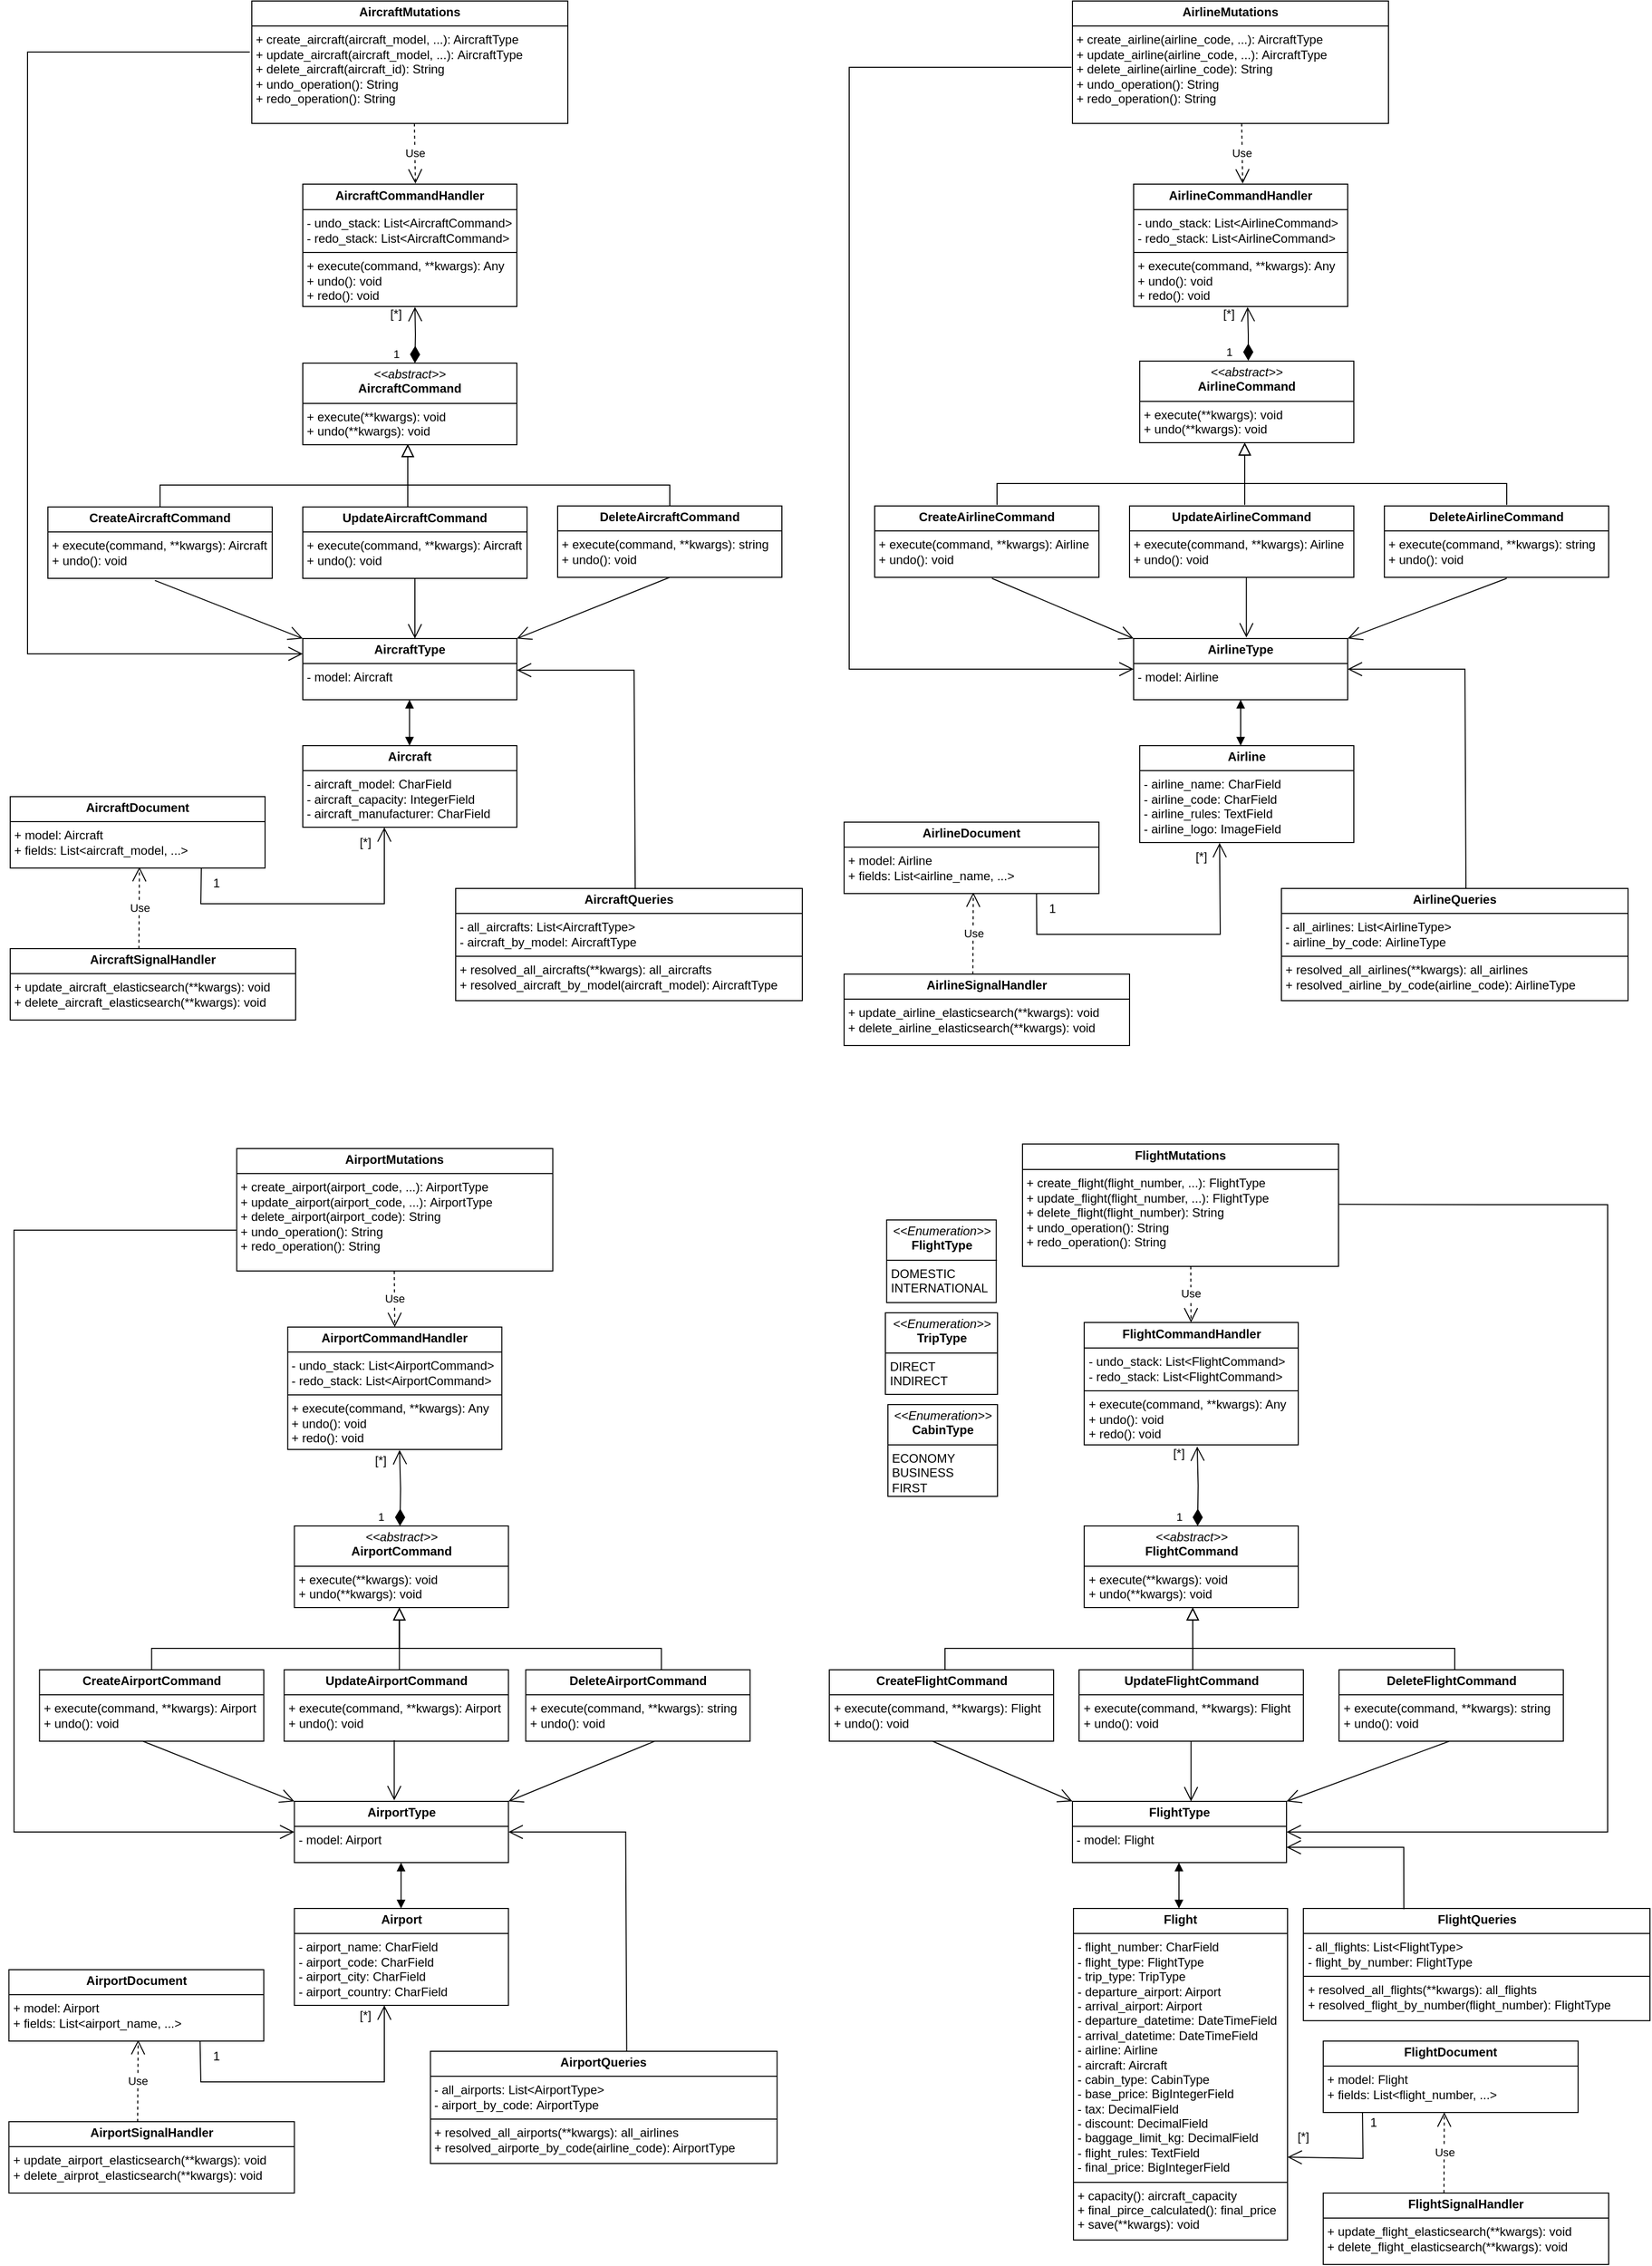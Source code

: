 <mxfile version="25.0.2">
  <diagram id="C5RBs43oDa-KdzZeNtuy" name="Page-1">
    <mxGraphModel dx="574" dy="334" grid="1" gridSize="10" guides="1" tooltips="1" connect="1" arrows="1" fold="1" page="1" pageScale="1" pageWidth="827" pageHeight="1169" math="0" shadow="0">
      <root>
        <mxCell id="WIyWlLk6GJQsqaUBKTNV-0" />
        <mxCell id="WIyWlLk6GJQsqaUBKTNV-1" parent="WIyWlLk6GJQsqaUBKTNV-0" />
        <mxCell id="HoljnPIvToN0olSSxeQU-0" value="&lt;p style=&quot;margin:0px;margin-top:4px;text-align:center;&quot;&gt;&lt;b&gt;AircraftCommandHandler&lt;/b&gt;&lt;/p&gt;&lt;hr size=&quot;1&quot; style=&quot;border-style:solid;&quot;&gt;&lt;p style=&quot;margin:0px;margin-left:4px;&quot;&gt;- undo_stack: List&amp;lt;AircraftCommand&amp;gt;&lt;/p&gt;&lt;p style=&quot;margin:0px;margin-left:4px;&quot;&gt;- redo_stack: List&lt;span style=&quot;background-color: initial;&quot;&gt;&amp;lt;AircraftCommand&amp;gt;&lt;/span&gt;&lt;/p&gt;&lt;hr size=&quot;1&quot; style=&quot;border-style:solid;&quot;&gt;&lt;p style=&quot;margin:0px;margin-left:4px;&quot;&gt;+ execute(command, **kwargs): Any&lt;/p&gt;&lt;p style=&quot;margin:0px;margin-left:4px;&quot;&gt;+ undo(): void&lt;/p&gt;&lt;p style=&quot;margin:0px;margin-left:4px;&quot;&gt;+ redo(): void&lt;/p&gt;" style="verticalAlign=top;align=left;overflow=fill;html=1;whiteSpace=wrap;" parent="WIyWlLk6GJQsqaUBKTNV-1" vertex="1">
          <mxGeometry x="320" y="274.5" width="210" height="120" as="geometry" />
        </mxCell>
        <mxCell id="HoljnPIvToN0olSSxeQU-1" value="&lt;p style=&quot;margin:0px;margin-top:4px;text-align:center;&quot;&gt;&lt;b&gt;AirlineCommandHandler&lt;/b&gt;&lt;/p&gt;&lt;hr size=&quot;1&quot; style=&quot;border-style:solid;&quot;&gt;&lt;p style=&quot;margin:0px;margin-left:4px;&quot;&gt;- undo_stack: List&lt;span style=&quot;background-color: initial;&quot;&gt;&amp;lt;AirlineCommand&amp;gt;&lt;/span&gt;&lt;/p&gt;&lt;p style=&quot;margin:0px;margin-left:4px;&quot;&gt;- redo_stack: List&lt;span style=&quot;background-color: initial;&quot;&gt;&amp;lt;&lt;/span&gt;Airline&lt;span style=&quot;background-color: initial;&quot;&gt;Command&amp;gt;&lt;/span&gt;&lt;/p&gt;&lt;hr size=&quot;1&quot; style=&quot;border-style:solid;&quot;&gt;&lt;p style=&quot;margin:0px;margin-left:4px;&quot;&gt;+ execute(command, **kwargs): Any&lt;/p&gt;&lt;p style=&quot;margin:0px;margin-left:4px;&quot;&gt;+ undo(): void&lt;/p&gt;&lt;p style=&quot;margin:0px;margin-left:4px;&quot;&gt;+ redo(): void&lt;/p&gt;" style="verticalAlign=top;align=left;overflow=fill;html=1;whiteSpace=wrap;" parent="WIyWlLk6GJQsqaUBKTNV-1" vertex="1">
          <mxGeometry x="1135" y="274.5" width="210" height="120" as="geometry" />
        </mxCell>
        <mxCell id="HoljnPIvToN0olSSxeQU-2" value="&lt;p style=&quot;margin:0px;margin-top:4px;text-align:center;&quot;&gt;&lt;b&gt;AirportCommandHandler&lt;/b&gt;&lt;/p&gt;&lt;hr size=&quot;1&quot; style=&quot;border-style:solid;&quot;&gt;&lt;p style=&quot;margin:0px;margin-left:4px;&quot;&gt;- undo_stack: List&lt;span style=&quot;background-color: initial;&quot;&gt;&amp;lt;AirportCommand&amp;gt;&lt;/span&gt;&lt;/p&gt;&lt;p style=&quot;margin:0px;margin-left:4px;&quot;&gt;- redo_stack: List&lt;span style=&quot;background-color: initial;&quot;&gt;&amp;lt;&lt;/span&gt;Airport&lt;span style=&quot;background-color: initial;&quot;&gt;Command&amp;gt;&lt;/span&gt;&lt;/p&gt;&lt;hr size=&quot;1&quot; style=&quot;border-style:solid;&quot;&gt;&lt;p style=&quot;margin:0px;margin-left:4px;&quot;&gt;+ execute(command, **kwargs): Any&lt;/p&gt;&lt;p style=&quot;margin:0px;margin-left:4px;&quot;&gt;+ undo(): void&lt;/p&gt;&lt;p style=&quot;margin:0px;margin-left:4px;&quot;&gt;+ redo(): void&lt;/p&gt;" style="verticalAlign=top;align=left;overflow=fill;html=1;whiteSpace=wrap;" parent="WIyWlLk6GJQsqaUBKTNV-1" vertex="1">
          <mxGeometry x="305.25" y="1395" width="210" height="120" as="geometry" />
        </mxCell>
        <mxCell id="HoljnPIvToN0olSSxeQU-3" value="&lt;p style=&quot;margin:0px;margin-top:4px;text-align:center;&quot;&gt;&lt;b&gt;FlightCommandHandler&lt;/b&gt;&lt;/p&gt;&lt;hr size=&quot;1&quot; style=&quot;border-style:solid;&quot;&gt;&lt;p style=&quot;margin:0px;margin-left:4px;&quot;&gt;- undo_stack: List&lt;span style=&quot;background-color: initial;&quot;&gt;&amp;lt;FlightCommand&amp;gt;&lt;/span&gt;&lt;/p&gt;&lt;p style=&quot;margin:0px;margin-left:4px;&quot;&gt;- redo_stack: List&lt;span style=&quot;background-color: initial;&quot;&gt;&amp;lt;&lt;/span&gt;Flight&lt;span style=&quot;background-color: initial;&quot;&gt;Command&amp;gt;&lt;/span&gt;&lt;/p&gt;&lt;hr size=&quot;1&quot; style=&quot;border-style:solid;&quot;&gt;&lt;p style=&quot;margin:0px;margin-left:4px;&quot;&gt;+ execute(command, **kwargs): Any&lt;/p&gt;&lt;p style=&quot;margin:0px;margin-left:4px;&quot;&gt;+ undo(): void&lt;/p&gt;&lt;p style=&quot;margin:0px;margin-left:4px;&quot;&gt;+ redo(): void&lt;/p&gt;" style="verticalAlign=top;align=left;overflow=fill;html=1;whiteSpace=wrap;" parent="WIyWlLk6GJQsqaUBKTNV-1" vertex="1">
          <mxGeometry x="1086.5" y="1390.5" width="210" height="120" as="geometry" />
        </mxCell>
        <mxCell id="HoljnPIvToN0olSSxeQU-4" value="&lt;p style=&quot;margin:0px;margin-top:4px;text-align:center;&quot;&gt;&lt;i&gt;&amp;lt;&amp;lt;abstract&amp;gt;&amp;gt;&lt;/i&gt;&lt;br&gt;&lt;b&gt;AircraftCommand&lt;/b&gt;&lt;/p&gt;&lt;hr size=&quot;1&quot; style=&quot;border-style:solid;&quot;&gt;&lt;p style=&quot;margin:0px;margin-left:4px;&quot;&gt;+ execute(**kwargs): void&lt;br&gt;+&amp;nbsp;&lt;span style=&quot;background-color: initial;&quot;&gt;undo(**kwargs): void&lt;/span&gt;&lt;/p&gt;" style="verticalAlign=top;align=left;overflow=fill;html=1;whiteSpace=wrap;" parent="WIyWlLk6GJQsqaUBKTNV-1" vertex="1">
          <mxGeometry x="320" y="450" width="210" height="80" as="geometry" />
        </mxCell>
        <mxCell id="HoljnPIvToN0olSSxeQU-5" value="&lt;p style=&quot;margin:0px;margin-top:4px;text-align:center;&quot;&gt;&lt;i&gt;&amp;lt;&amp;lt;abstract&amp;gt;&amp;gt;&lt;/i&gt;&lt;br&gt;&lt;b&gt;AirlineCommand&lt;/b&gt;&lt;/p&gt;&lt;hr size=&quot;1&quot; style=&quot;border-style:solid;&quot;&gt;&lt;p style=&quot;margin:0px;margin-left:4px;&quot;&gt;+ execute(**kwargs): void&lt;br&gt;+&amp;nbsp;&lt;span style=&quot;background-color: initial;&quot;&gt;undo(**kwargs): void&lt;/span&gt;&lt;/p&gt;" style="verticalAlign=top;align=left;overflow=fill;html=1;whiteSpace=wrap;" parent="WIyWlLk6GJQsqaUBKTNV-1" vertex="1">
          <mxGeometry x="1141" y="448" width="210" height="80" as="geometry" />
        </mxCell>
        <mxCell id="HoljnPIvToN0olSSxeQU-6" value="&lt;p style=&quot;margin:0px;margin-top:4px;text-align:center;&quot;&gt;&lt;i&gt;&amp;lt;&amp;lt;abstract&amp;gt;&amp;gt;&lt;/i&gt;&lt;br&gt;&lt;b&gt;FlightCommand&lt;/b&gt;&lt;/p&gt;&lt;hr size=&quot;1&quot; style=&quot;border-style:solid;&quot;&gt;&lt;p style=&quot;margin:0px;margin-left:4px;&quot;&gt;+ execute(**kwargs): void&lt;br&gt;+&amp;nbsp;&lt;span style=&quot;background-color: initial;&quot;&gt;undo(**kwargs): void&lt;/span&gt;&lt;/p&gt;" style="verticalAlign=top;align=left;overflow=fill;html=1;whiteSpace=wrap;" parent="WIyWlLk6GJQsqaUBKTNV-1" vertex="1">
          <mxGeometry x="1086.5" y="1590" width="210" height="80" as="geometry" />
        </mxCell>
        <mxCell id="HoljnPIvToN0olSSxeQU-7" value="&lt;p style=&quot;margin:0px;margin-top:4px;text-align:center;&quot;&gt;&lt;i&gt;&amp;lt;&amp;lt;abstract&amp;gt;&amp;gt;&lt;/i&gt;&lt;br&gt;&lt;b&gt;AirportCommand&lt;/b&gt;&lt;/p&gt;&lt;hr size=&quot;1&quot; style=&quot;border-style:solid;&quot;&gt;&lt;p style=&quot;margin:0px;margin-left:4px;&quot;&gt;+ execute(**kwargs): void&lt;br&gt;+&amp;nbsp;&lt;span style=&quot;background-color: initial;&quot;&gt;undo(**kwargs): void&lt;/span&gt;&lt;/p&gt;" style="verticalAlign=top;align=left;overflow=fill;html=1;whiteSpace=wrap;" parent="WIyWlLk6GJQsqaUBKTNV-1" vertex="1">
          <mxGeometry x="311.75" y="1590" width="210" height="80" as="geometry" />
        </mxCell>
        <mxCell id="HoljnPIvToN0olSSxeQU-8" value="&lt;p style=&quot;margin:0px;margin-top:4px;text-align:center;&quot;&gt;&lt;b&gt;CreateAirlineCommand&lt;/b&gt;&lt;br&gt;&lt;/p&gt;&lt;hr size=&quot;1&quot; style=&quot;border-style:solid;&quot;&gt;&lt;p style=&quot;margin:0px;margin-left:4px;&quot;&gt;&lt;/p&gt;&lt;p style=&quot;margin:0px;margin-left:4px;&quot;&gt;+ execute(command, **kwargs): Airline&lt;/p&gt;&lt;p style=&quot;margin:0px;margin-left:4px;&quot;&gt;+ undo(): void&lt;/p&gt;" style="verticalAlign=top;align=left;overflow=fill;html=1;whiteSpace=wrap;" parent="WIyWlLk6GJQsqaUBKTNV-1" vertex="1">
          <mxGeometry x="881" y="590" width="220" height="70" as="geometry" />
        </mxCell>
        <mxCell id="HoljnPIvToN0olSSxeQU-9" value="&lt;p style=&quot;margin:0px;margin-top:4px;text-align:center;&quot;&gt;&lt;b&gt;CreateAircraftCommand&lt;/b&gt;&lt;/p&gt;&lt;hr size=&quot;1&quot; style=&quot;border-style:solid;&quot;&gt;&lt;p style=&quot;margin:0px;margin-left:4px;&quot;&gt;+ execute(command, **kwargs): Aircraft&lt;/p&gt;&lt;p style=&quot;margin:0px;margin-left:4px;&quot;&gt;+ undo(): void&lt;/p&gt;" style="verticalAlign=top;align=left;overflow=fill;html=1;whiteSpace=wrap;" parent="WIyWlLk6GJQsqaUBKTNV-1" vertex="1">
          <mxGeometry x="70" y="591" width="220" height="70" as="geometry" />
        </mxCell>
        <mxCell id="HoljnPIvToN0olSSxeQU-10" value="&lt;p style=&quot;margin:0px;margin-top:4px;text-align:center;&quot;&gt;&lt;b&gt;CreateAirportCommand&lt;/b&gt;&lt;/p&gt;&lt;hr size=&quot;1&quot; style=&quot;border-style:solid;&quot;&gt;&lt;p style=&quot;margin:0px;margin-left:4px;&quot;&gt;+ execute(command, **kwargs): Airport&lt;/p&gt;&lt;p style=&quot;margin:0px;margin-left:4px;&quot;&gt;+ undo(): void&lt;/p&gt;" style="verticalAlign=top;align=left;overflow=fill;html=1;whiteSpace=wrap;" parent="WIyWlLk6GJQsqaUBKTNV-1" vertex="1">
          <mxGeometry x="61.75" y="1731" width="220" height="70" as="geometry" />
        </mxCell>
        <mxCell id="HoljnPIvToN0olSSxeQU-11" value="&lt;p style=&quot;margin:0px;margin-top:4px;text-align:center;&quot;&gt;&lt;b&gt;CreateFlightCommand&lt;/b&gt;&lt;/p&gt;&lt;hr size=&quot;1&quot; style=&quot;border-style:solid;&quot;&gt;&lt;p style=&quot;margin:0px;margin-left:4px;&quot;&gt;+ execute(command, **kwargs): Flight&lt;/p&gt;&lt;p style=&quot;margin:0px;margin-left:4px;&quot;&gt;+ undo(): void&lt;/p&gt;" style="verticalAlign=top;align=left;overflow=fill;html=1;whiteSpace=wrap;" parent="WIyWlLk6GJQsqaUBKTNV-1" vertex="1">
          <mxGeometry x="836.5" y="1731" width="220" height="70" as="geometry" />
        </mxCell>
        <mxCell id="HoljnPIvToN0olSSxeQU-12" value="&lt;p style=&quot;margin:0px;margin-top:4px;text-align:center;&quot;&gt;&lt;b&gt;UpdateAirlineCommand&lt;/b&gt;&lt;br&gt;&lt;/p&gt;&lt;hr size=&quot;1&quot; style=&quot;border-style:solid;&quot;&gt;&lt;p style=&quot;margin:0px;margin-left:4px;&quot;&gt;&lt;/p&gt;&lt;p style=&quot;margin:0px;margin-left:4px;&quot;&gt;+ execute(command, **kwargs): Airline&lt;/p&gt;&lt;p style=&quot;margin:0px;margin-left:4px;&quot;&gt;+ undo(): void&lt;/p&gt;" style="verticalAlign=top;align=left;overflow=fill;html=1;whiteSpace=wrap;" parent="WIyWlLk6GJQsqaUBKTNV-1" vertex="1">
          <mxGeometry x="1131" y="590" width="220" height="70" as="geometry" />
        </mxCell>
        <mxCell id="HoljnPIvToN0olSSxeQU-13" value="&lt;p style=&quot;margin:0px;margin-top:4px;text-align:center;&quot;&gt;&lt;b&gt;UpdateAircraftCommand&lt;/b&gt;&lt;/p&gt;&lt;hr size=&quot;1&quot; style=&quot;border-style:solid;&quot;&gt;&lt;p style=&quot;margin:0px;margin-left:4px;&quot;&gt;+ execute(command, **kwargs): Aircraft&lt;/p&gt;&lt;p style=&quot;margin:0px;margin-left:4px;&quot;&gt;+ undo(): void&lt;/p&gt;" style="verticalAlign=top;align=left;overflow=fill;html=1;whiteSpace=wrap;" parent="WIyWlLk6GJQsqaUBKTNV-1" vertex="1">
          <mxGeometry x="320" y="591" width="220" height="70" as="geometry" />
        </mxCell>
        <mxCell id="HoljnPIvToN0olSSxeQU-14" value="&lt;p style=&quot;margin:0px;margin-top:4px;text-align:center;&quot;&gt;&lt;b&gt;UpdateAirportCommand&lt;/b&gt;&lt;/p&gt;&lt;hr size=&quot;1&quot; style=&quot;border-style:solid;&quot;&gt;&lt;p style=&quot;margin:0px;margin-left:4px;&quot;&gt;+ execute(command, **kwargs): Airport&lt;/p&gt;&lt;p style=&quot;margin:0px;margin-left:4px;&quot;&gt;+ undo(): void&lt;/p&gt;" style="verticalAlign=top;align=left;overflow=fill;html=1;whiteSpace=wrap;" parent="WIyWlLk6GJQsqaUBKTNV-1" vertex="1">
          <mxGeometry x="301.75" y="1731" width="220" height="70" as="geometry" />
        </mxCell>
        <mxCell id="HoljnPIvToN0olSSxeQU-15" value="&lt;p style=&quot;margin:0px;margin-top:4px;text-align:center;&quot;&gt;&lt;b&gt;UpdateFlightCommand&lt;/b&gt;&lt;/p&gt;&lt;hr size=&quot;1&quot; style=&quot;border-style:solid;&quot;&gt;&lt;p style=&quot;margin:0px;margin-left:4px;&quot;&gt;+ execute(command, **kwargs): Flight&lt;/p&gt;&lt;p style=&quot;margin:0px;margin-left:4px;&quot;&gt;+ undo(): void&lt;/p&gt;" style="verticalAlign=top;align=left;overflow=fill;html=1;whiteSpace=wrap;" parent="WIyWlLk6GJQsqaUBKTNV-1" vertex="1">
          <mxGeometry x="1081.5" y="1731" width="220" height="70" as="geometry" />
        </mxCell>
        <mxCell id="HoljnPIvToN0olSSxeQU-16" value="&lt;p style=&quot;margin:0px;margin-top:4px;text-align:center;&quot;&gt;&lt;b style=&quot;background-color: initial;&quot;&gt;Delete&lt;/b&gt;&lt;b&gt;AirlineCommand&lt;/b&gt;&lt;br&gt;&lt;/p&gt;&lt;hr size=&quot;1&quot; style=&quot;border-style:solid;&quot;&gt;&lt;p style=&quot;margin:0px;margin-left:4px;&quot;&gt;&lt;/p&gt;&lt;p style=&quot;margin:0px;margin-left:4px;&quot;&gt;+ execute(command, **kwargs): string&lt;/p&gt;&lt;p style=&quot;margin:0px;margin-left:4px;&quot;&gt;+ undo(): void&lt;/p&gt;" style="verticalAlign=top;align=left;overflow=fill;html=1;whiteSpace=wrap;" parent="WIyWlLk6GJQsqaUBKTNV-1" vertex="1">
          <mxGeometry x="1381" y="590" width="220" height="70" as="geometry" />
        </mxCell>
        <mxCell id="HoljnPIvToN0olSSxeQU-17" value="&lt;p style=&quot;margin:0px;margin-top:4px;text-align:center;&quot;&gt;&lt;b&gt;DeleteAircraftCommand&lt;/b&gt;&lt;/p&gt;&lt;hr size=&quot;1&quot; style=&quot;border-style:solid;&quot;&gt;&lt;p style=&quot;margin:0px;margin-left:4px;&quot;&gt;+ execute(command, **kwargs):&amp;nbsp;&lt;span style=&quot;background-color: initial;&quot;&gt;string&lt;/span&gt;&lt;/p&gt;&lt;p style=&quot;margin:0px;margin-left:4px;&quot;&gt;+ undo(): void&lt;/p&gt;" style="verticalAlign=top;align=left;overflow=fill;html=1;whiteSpace=wrap;" parent="WIyWlLk6GJQsqaUBKTNV-1" vertex="1">
          <mxGeometry x="570" y="590" width="220" height="70" as="geometry" />
        </mxCell>
        <mxCell id="HoljnPIvToN0olSSxeQU-18" value="&lt;p style=&quot;margin:0px;margin-top:4px;text-align:center;&quot;&gt;&lt;b style=&quot;background-color: initial;&quot;&gt;Delete&lt;/b&gt;&lt;b&gt;AirportCommand&lt;/b&gt;&lt;/p&gt;&lt;hr size=&quot;1&quot; style=&quot;border-style:solid;&quot;&gt;&lt;p style=&quot;margin:0px;margin-left:4px;&quot;&gt;+ execute(command, **kwargs):&amp;nbsp;&lt;span style=&quot;background-color: initial;&quot;&gt;string&lt;/span&gt;&lt;/p&gt;&lt;p style=&quot;margin:0px;margin-left:4px;&quot;&gt;+ undo(): void&lt;/p&gt;" style="verticalAlign=top;align=left;overflow=fill;html=1;whiteSpace=wrap;" parent="WIyWlLk6GJQsqaUBKTNV-1" vertex="1">
          <mxGeometry x="538.75" y="1731" width="220" height="70" as="geometry" />
        </mxCell>
        <mxCell id="HoljnPIvToN0olSSxeQU-19" value="&lt;p style=&quot;margin:0px;margin-top:4px;text-align:center;&quot;&gt;&lt;b style=&quot;background-color: initial;&quot;&gt;Delete&lt;/b&gt;&lt;b&gt;FlightCommand&lt;/b&gt;&lt;/p&gt;&lt;hr size=&quot;1&quot; style=&quot;border-style:solid;&quot;&gt;&lt;p style=&quot;margin:0px;margin-left:4px;&quot;&gt;+ execute(command, **kwargs):&amp;nbsp;&lt;span style=&quot;background-color: initial;&quot;&gt;string&lt;/span&gt;&lt;/p&gt;&lt;p style=&quot;margin:0px;margin-left:4px;&quot;&gt;+ undo(): void&lt;/p&gt;" style="verticalAlign=top;align=left;overflow=fill;html=1;whiteSpace=wrap;" parent="WIyWlLk6GJQsqaUBKTNV-1" vertex="1">
          <mxGeometry x="1336.5" y="1731" width="220" height="70" as="geometry" />
        </mxCell>
        <mxCell id="7V25W6T46P4_TIu0LL9h-0" value="&lt;p style=&quot;margin:0px;margin-top:4px;text-align:center;&quot;&gt;&lt;b&gt;AircraftType&lt;/b&gt;&lt;/p&gt;&lt;hr size=&quot;1&quot; style=&quot;border-style:solid;&quot;&gt;&lt;p style=&quot;margin:0px;margin-left:4px;&quot;&gt;-&amp;nbsp;&lt;span style=&quot;background-color: initial;&quot;&gt;model: Aircraft&lt;/span&gt;&lt;/p&gt;" style="verticalAlign=top;align=left;overflow=fill;html=1;whiteSpace=wrap;" parent="WIyWlLk6GJQsqaUBKTNV-1" vertex="1">
          <mxGeometry x="320" y="720" width="210" height="60" as="geometry" />
        </mxCell>
        <mxCell id="7V25W6T46P4_TIu0LL9h-1" value="&lt;p style=&quot;margin:0px;margin-top:4px;text-align:center;&quot;&gt;&lt;b&gt;AirlineType&lt;/b&gt;&lt;/p&gt;&lt;hr size=&quot;1&quot; style=&quot;border-style:solid;&quot;&gt;&lt;p style=&quot;margin:0px;margin-left:4px;&quot;&gt;- model: Airline&lt;/p&gt;" style="verticalAlign=top;align=left;overflow=fill;html=1;whiteSpace=wrap;" parent="WIyWlLk6GJQsqaUBKTNV-1" vertex="1">
          <mxGeometry x="1135" y="720" width="210" height="60" as="geometry" />
        </mxCell>
        <mxCell id="7V25W6T46P4_TIu0LL9h-2" value="&lt;p style=&quot;margin:0px;margin-top:4px;text-align:center;&quot;&gt;&lt;b&gt;AirportType&lt;/b&gt;&lt;/p&gt;&lt;hr size=&quot;1&quot; style=&quot;border-style:solid;&quot;&gt;&lt;p style=&quot;margin:0px;margin-left:4px;&quot;&gt;-&amp;nbsp;&lt;span style=&quot;background-color: initial;&quot;&gt;model: Airport&lt;/span&gt;&lt;/p&gt;" style="verticalAlign=top;align=left;overflow=fill;html=1;whiteSpace=wrap;" parent="WIyWlLk6GJQsqaUBKTNV-1" vertex="1">
          <mxGeometry x="311.75" y="1860" width="210" height="60" as="geometry" />
        </mxCell>
        <mxCell id="7V25W6T46P4_TIu0LL9h-3" value="&lt;p style=&quot;margin:0px;margin-top:4px;text-align:center;&quot;&gt;&lt;b&gt;FlightType&lt;/b&gt;&lt;/p&gt;&lt;hr size=&quot;1&quot; style=&quot;border-style:solid;&quot;&gt;&lt;p style=&quot;margin:0px;margin-left:4px;&quot;&gt;-&amp;nbsp;&lt;span style=&quot;background-color: initial;&quot;&gt;model: Flight&lt;/span&gt;&lt;/p&gt;" style="verticalAlign=top;align=left;overflow=fill;html=1;whiteSpace=wrap;" parent="WIyWlLk6GJQsqaUBKTNV-1" vertex="1">
          <mxGeometry x="1075" y="1860" width="210" height="60" as="geometry" />
        </mxCell>
        <mxCell id="7V25W6T46P4_TIu0LL9h-5" value="&lt;p style=&quot;margin:0px;margin-top:4px;text-align:center;&quot;&gt;&lt;b&gt;Aircraft&lt;/b&gt;&lt;/p&gt;&lt;hr size=&quot;1&quot; style=&quot;border-style:solid;&quot;&gt;&lt;p style=&quot;margin:0px;margin-left:4px;&quot;&gt;- aircraft_&lt;span style=&quot;background-color: initial;&quot;&gt;model: CharField&lt;/span&gt;&lt;/p&gt;&lt;p style=&quot;margin:0px;margin-left:4px;&quot;&gt;&lt;span style=&quot;background-color: initial;&quot;&gt;-&amp;nbsp;&lt;/span&gt;&lt;span style=&quot;background-color: initial;&quot;&gt;aircraft_capacity: IntegerField&lt;/span&gt;&lt;/p&gt;&lt;p style=&quot;margin:0px;margin-left:4px;&quot;&gt;&lt;span style=&quot;background-color: initial;&quot;&gt;-&amp;nbsp;&lt;/span&gt;&lt;span style=&quot;background-color: initial;&quot;&gt;aircraft_manufacturer: CharField&lt;/span&gt;&lt;/p&gt;" style="verticalAlign=top;align=left;overflow=fill;html=1;whiteSpace=wrap;" parent="WIyWlLk6GJQsqaUBKTNV-1" vertex="1">
          <mxGeometry x="320" y="825" width="210" height="80" as="geometry" />
        </mxCell>
        <mxCell id="7V25W6T46P4_TIu0LL9h-6" value="&lt;p style=&quot;margin:0px;margin-top:4px;text-align:center;&quot;&gt;&lt;b&gt;Airline&lt;/b&gt;&lt;/p&gt;&lt;hr size=&quot;1&quot; style=&quot;border-style:solid;&quot;&gt;&lt;p style=&quot;margin:0px;margin-left:4px;&quot;&gt;- airline_name: CharField&lt;/p&gt;&lt;p style=&quot;margin:0px;margin-left:4px;&quot;&gt;- airline_code: CharField&lt;br&gt;&lt;/p&gt;&lt;p style=&quot;margin:0px;margin-left:4px;&quot;&gt;- airline_rules: TextField&lt;br&gt;&lt;/p&gt;&lt;p style=&quot;margin:0px;margin-left:4px;&quot;&gt;- airline_logo: ImageField&lt;br&gt;&lt;/p&gt;" style="verticalAlign=top;align=left;overflow=fill;html=1;whiteSpace=wrap;" parent="WIyWlLk6GJQsqaUBKTNV-1" vertex="1">
          <mxGeometry x="1141" y="825" width="210" height="95" as="geometry" />
        </mxCell>
        <mxCell id="7V25W6T46P4_TIu0LL9h-9" value="&lt;p style=&quot;margin:0px;margin-top:4px;text-align:center;&quot;&gt;&lt;b&gt;Airport&lt;/b&gt;&lt;/p&gt;&lt;hr size=&quot;1&quot; style=&quot;border-style:solid;&quot;&gt;&lt;p style=&quot;margin:0px;margin-left:4px;&quot;&gt;- airport_name: CharField&lt;/p&gt;&lt;p style=&quot;margin:0px;margin-left:4px;&quot;&gt;- airport_code: CharField&lt;br&gt;&lt;/p&gt;&lt;p style=&quot;margin:0px;margin-left:4px;&quot;&gt;- airport_city:&amp;nbsp;&lt;span style=&quot;background-color: initial;&quot;&gt;CharField&lt;/span&gt;&lt;br&gt;&lt;/p&gt;&lt;p style=&quot;margin:0px;margin-left:4px;&quot;&gt;- airport_country:&amp;nbsp;&lt;span style=&quot;background-color: initial;&quot;&gt;CharField&lt;/span&gt;&lt;br&gt;&lt;/p&gt;" style="verticalAlign=top;align=left;overflow=fill;html=1;whiteSpace=wrap;" parent="WIyWlLk6GJQsqaUBKTNV-1" vertex="1">
          <mxGeometry x="311.75" y="1965" width="210" height="95" as="geometry" />
        </mxCell>
        <mxCell id="7V25W6T46P4_TIu0LL9h-10" value="&lt;p style=&quot;margin:0px;margin-top:4px;text-align:center;&quot;&gt;&lt;b&gt;Flight&lt;/b&gt;&lt;/p&gt;&lt;hr size=&quot;1&quot; style=&quot;border-style:solid;&quot;&gt;&lt;p style=&quot;margin:0px;margin-left:4px;&quot;&gt;- flight_number: CharField&lt;/p&gt;&lt;p style=&quot;margin:0px;margin-left:4px;&quot;&gt;- flight_type: FlightType&lt;/p&gt;&lt;p style=&quot;margin:0px;margin-left:4px;&quot;&gt;- trip_type: TripType&lt;/p&gt;&lt;p style=&quot;margin:0px;margin-left:4px;&quot;&gt;- departure_airport: Airport&lt;/p&gt;&lt;p style=&quot;margin:0px;margin-left:4px;&quot;&gt;- arrival_airport: Airport&lt;/p&gt;&lt;p style=&quot;margin:0px;margin-left:4px;&quot;&gt;- departure_datetime: DateTimeField&lt;/p&gt;&lt;p style=&quot;margin:0px;margin-left:4px;&quot;&gt;- arrival_datetime: DateTimeField&lt;/p&gt;&lt;p style=&quot;margin:0px;margin-left:4px;&quot;&gt;- airline: Airline&lt;/p&gt;&lt;p style=&quot;margin:0px;margin-left:4px;&quot;&gt;- aircraft: Aircraft&lt;/p&gt;&lt;p style=&quot;margin:0px;margin-left:4px;&quot;&gt;- cabin_type: CabinType&lt;/p&gt;&lt;p style=&quot;margin:0px;margin-left:4px;&quot;&gt;- base_price: BigIntegerField&lt;/p&gt;&lt;p style=&quot;margin:0px;margin-left:4px;&quot;&gt;- tax: DecimalField&lt;/p&gt;&lt;p style=&quot;margin:0px;margin-left:4px;&quot;&gt;- discount: DecimalField&lt;/p&gt;&lt;p style=&quot;margin:0px;margin-left:4px;&quot;&gt;- baggage_limit_kg: DecimalField&lt;/p&gt;&lt;p style=&quot;margin:0px;margin-left:4px;&quot;&gt;- flight_rules: TextField&lt;/p&gt;&lt;p style=&quot;margin:0px;margin-left:4px;&quot;&gt;- final_price:&amp;nbsp;&lt;span style=&quot;background-color: initial;&quot;&gt;BigIntegerField&lt;/span&gt;&lt;/p&gt;&lt;hr size=&quot;1&quot; style=&quot;border-style:solid;&quot;&gt;&lt;p style=&quot;margin:0px;margin-left:4px;&quot;&gt;+ capacity(): aircraft_capacity&lt;/p&gt;&lt;p style=&quot;margin:0px;margin-left:4px;&quot;&gt;+ final_pirce_calculated(): final_price&lt;/p&gt;&lt;p style=&quot;margin:0px;margin-left:4px;&quot;&gt;+ save(**kwargs): void&lt;/p&gt;" style="verticalAlign=top;align=left;overflow=fill;html=1;whiteSpace=wrap;" parent="WIyWlLk6GJQsqaUBKTNV-1" vertex="1">
          <mxGeometry x="1076" y="1965" width="210" height="325" as="geometry" />
        </mxCell>
        <mxCell id="DfnrkDPRVZY2xQV3LHMG-0" value="&lt;p style=&quot;margin:0px;margin-top:4px;text-align:center;&quot;&gt;&lt;i&gt;&amp;lt;&amp;lt;Enumeration&amp;gt;&amp;gt;&lt;/i&gt;&lt;br&gt;&lt;b&gt;FlightType&lt;/b&gt;&lt;/p&gt;&lt;hr size=&quot;1&quot; style=&quot;border-style:solid;&quot;&gt;&lt;p style=&quot;margin:0px;margin-left:4px;&quot;&gt;DOMESTIC&lt;br&gt;INTERNATIONAL&lt;/p&gt;" style="verticalAlign=top;align=left;overflow=fill;html=1;whiteSpace=wrap;" parent="WIyWlLk6GJQsqaUBKTNV-1" vertex="1">
          <mxGeometry x="892.75" y="1290" width="107.5" height="81" as="geometry" />
        </mxCell>
        <mxCell id="DfnrkDPRVZY2xQV3LHMG-1" value="&lt;p style=&quot;margin:0px;margin-top:4px;text-align:center;&quot;&gt;&lt;i&gt;&amp;lt;&amp;lt;Enumeration&amp;gt;&amp;gt;&lt;/i&gt;&lt;br&gt;&lt;b&gt;TripType&lt;/b&gt;&lt;/p&gt;&lt;hr size=&quot;1&quot; style=&quot;border-style:solid;&quot;&gt;&lt;p style=&quot;margin:0px;margin-left:4px;&quot;&gt;DIRECT&lt;br&gt;INDIRECT&lt;/p&gt;" style="verticalAlign=top;align=left;overflow=fill;html=1;whiteSpace=wrap;" parent="WIyWlLk6GJQsqaUBKTNV-1" vertex="1">
          <mxGeometry x="891.5" y="1381" width="110" height="80" as="geometry" />
        </mxCell>
        <mxCell id="DfnrkDPRVZY2xQV3LHMG-2" value="&lt;p style=&quot;margin:0px;margin-top:4px;text-align:center;&quot;&gt;&lt;i&gt;&amp;lt;&amp;lt;Enumeration&amp;gt;&amp;gt;&lt;/i&gt;&lt;br&gt;&lt;b&gt;CabinType&lt;/b&gt;&lt;/p&gt;&lt;hr size=&quot;1&quot; style=&quot;border-style:solid;&quot;&gt;&lt;p style=&quot;margin:0px;margin-left:4px;&quot;&gt;ECONOMY&lt;br&gt;BUSINESS&lt;/p&gt;&lt;p style=&quot;margin:0px;margin-left:4px;&quot;&gt;FIRST&lt;/p&gt;" style="verticalAlign=top;align=left;overflow=fill;html=1;whiteSpace=wrap;" parent="WIyWlLk6GJQsqaUBKTNV-1" vertex="1">
          <mxGeometry x="894" y="1471" width="107.5" height="90" as="geometry" />
        </mxCell>
        <mxCell id="DfnrkDPRVZY2xQV3LHMG-3" value="" style="endArrow=block;endSize=10;endFill=0;shadow=0;strokeWidth=1;rounded=0;curved=0;edgeStyle=elbowEdgeStyle;elbow=vertical;entryX=0.5;entryY=1;entryDx=0;entryDy=0;" parent="WIyWlLk6GJQsqaUBKTNV-1" edge="1">
          <mxGeometry width="160" relative="1" as="geometry">
            <mxPoint x="680" y="590.5" as="sourcePoint" />
            <mxPoint x="423" y="529.5" as="targetPoint" />
            <Array as="points">
              <mxPoint x="550" y="569.5" />
            </Array>
          </mxGeometry>
        </mxCell>
        <mxCell id="DfnrkDPRVZY2xQV3LHMG-4" value="" style="endArrow=block;endSize=10;endFill=0;shadow=0;strokeWidth=1;rounded=0;curved=0;edgeStyle=elbowEdgeStyle;elbow=vertical;entryX=0.5;entryY=1;entryDx=0;entryDy=0;" parent="WIyWlLk6GJQsqaUBKTNV-1" edge="1">
          <mxGeometry width="160" relative="1" as="geometry">
            <mxPoint x="180" y="590.5" as="sourcePoint" />
            <mxPoint x="423" y="529.5" as="targetPoint" />
            <Array as="points">
              <mxPoint x="360" y="569.5" />
            </Array>
          </mxGeometry>
        </mxCell>
        <mxCell id="DfnrkDPRVZY2xQV3LHMG-5" value="" style="endArrow=block;endSize=10;endFill=0;shadow=0;strokeWidth=1;rounded=0;curved=0;edgeStyle=elbowEdgeStyle;elbow=vertical;entryX=0.5;entryY=1;entryDx=0;entryDy=0;" parent="WIyWlLk6GJQsqaUBKTNV-1" edge="1">
          <mxGeometry width="160" relative="1" as="geometry">
            <mxPoint x="423" y="590.5" as="sourcePoint" />
            <mxPoint x="423" y="529.5" as="targetPoint" />
            <Array as="points">
              <mxPoint x="370" y="579.5" />
            </Array>
          </mxGeometry>
        </mxCell>
        <mxCell id="DfnrkDPRVZY2xQV3LHMG-6" value="&lt;p style=&quot;margin:0px;margin-top:4px;text-align:center;&quot;&gt;&lt;b&gt;AircraftMutations&lt;/b&gt;&lt;/p&gt;&lt;hr size=&quot;1&quot; style=&quot;border-style:solid;&quot;&gt;&lt;p style=&quot;margin:0px;margin-left:4px;&quot;&gt;&lt;/p&gt;&lt;p style=&quot;margin:0px;margin-left:4px;&quot;&gt;+ create_aircraft(aircraft_model, ...): AircraftType&lt;/p&gt;&lt;p style=&quot;margin:0px;margin-left:4px;&quot;&gt;+ update_aircraft(aircraft_model&lt;span style=&quot;background-color: initial;&quot;&gt;, ...&lt;/span&gt;&lt;span style=&quot;background-color: initial;&quot;&gt;):&amp;nbsp;&lt;/span&gt;&lt;span style=&quot;background-color: initial;&quot;&gt;AircraftType&lt;/span&gt;&lt;/p&gt;&lt;p style=&quot;margin:0px;margin-left:4px;&quot;&gt;+ delete_aircraft(aircraft_id): String&lt;/p&gt;&lt;p style=&quot;margin:0px;margin-left:4px;&quot;&gt;+ undo_operation(): String&lt;/p&gt;&lt;p style=&quot;margin:0px;margin-left:4px;&quot;&gt;+ redo_operation(): String&lt;/p&gt;" style="verticalAlign=top;align=left;overflow=fill;html=1;whiteSpace=wrap;" parent="WIyWlLk6GJQsqaUBKTNV-1" vertex="1">
          <mxGeometry x="270" y="95" width="310" height="120" as="geometry" />
        </mxCell>
        <mxCell id="DfnrkDPRVZY2xQV3LHMG-7" value="&lt;p style=&quot;margin:0px;margin-top:4px;text-align:center;&quot;&gt;&lt;b&gt;AircraftQueries&lt;/b&gt;&lt;br&gt;&lt;/p&gt;&lt;hr size=&quot;1&quot; style=&quot;border-style:solid;&quot;&gt;&lt;p style=&quot;margin: 0px 0px 0px 4px;&quot;&gt;-&amp;nbsp;&lt;span style=&quot;background-color: initial;&quot;&gt;all_aircrafts: List&amp;lt;&lt;/span&gt;AircraftType&lt;span style=&quot;background-color: initial;&quot;&gt;&amp;gt;&lt;/span&gt;&lt;/p&gt;&lt;p style=&quot;margin: 0px 0px 0px 4px;&quot;&gt;&lt;span style=&quot;background-color: initial;&quot;&gt;-&amp;nbsp;&lt;/span&gt;aircraft&lt;span style=&quot;background-color: initial;&quot;&gt;_by_model:&amp;nbsp;&lt;/span&gt;&lt;span style=&quot;background-color: initial;&quot;&gt;AircraftType&lt;/span&gt;&lt;/p&gt;&lt;hr size=&quot;1&quot; style=&quot;border-style:solid;&quot;&gt;&lt;p style=&quot;margin:0px;margin-left:4px;&quot;&gt;+ resolved_all_aircrafts(**kwargs):&amp;nbsp;&lt;span style=&quot;background-color: initial;&quot;&gt;all_aircrafts&lt;/span&gt;&lt;/p&gt;&lt;p style=&quot;margin:0px;margin-left:4px;&quot;&gt;+ resolved_aircraft&lt;span style=&quot;background-color: initial;&quot;&gt;_by_model&lt;/span&gt;(aircraft_model): AircraftType&amp;nbsp;&lt;/p&gt;" style="verticalAlign=top;align=left;overflow=fill;html=1;whiteSpace=wrap;" parent="WIyWlLk6GJQsqaUBKTNV-1" vertex="1">
          <mxGeometry x="470" y="965" width="340" height="110" as="geometry" />
        </mxCell>
        <mxCell id="DfnrkDPRVZY2xQV3LHMG-8" value="&lt;p style=&quot;margin:0px;margin-top:4px;text-align:center;&quot;&gt;&lt;b&gt;AirlineMutations&lt;/b&gt;&lt;/p&gt;&lt;hr size=&quot;1&quot; style=&quot;border-style:solid;&quot;&gt;&lt;p style=&quot;margin:0px;margin-left:4px;&quot;&gt;&lt;/p&gt;&lt;p style=&quot;margin:0px;margin-left:4px;&quot;&gt;+ create_airline(airline_code, ...): AircraftType&lt;/p&gt;&lt;p style=&quot;margin:0px;margin-left:4px;&quot;&gt;+ update_airline(airline_code&lt;span style=&quot;background-color: initial;&quot;&gt;, ...&lt;/span&gt;&lt;span style=&quot;background-color: initial;&quot;&gt;):&amp;nbsp;&lt;/span&gt;&lt;span style=&quot;background-color: initial;&quot;&gt;AircraftType&lt;/span&gt;&lt;/p&gt;&lt;p style=&quot;margin:0px;margin-left:4px;&quot;&gt;+ delete_airline(airline_code): String&lt;/p&gt;&lt;p style=&quot;margin:0px;margin-left:4px;&quot;&gt;+ undo_operation(): String&lt;/p&gt;&lt;p style=&quot;margin:0px;margin-left:4px;&quot;&gt;+ redo_operation(): String&lt;/p&gt;" style="verticalAlign=top;align=left;overflow=fill;html=1;whiteSpace=wrap;" parent="WIyWlLk6GJQsqaUBKTNV-1" vertex="1">
          <mxGeometry x="1075" y="95" width="310" height="120" as="geometry" />
        </mxCell>
        <mxCell id="DfnrkDPRVZY2xQV3LHMG-9" value="&lt;p style=&quot;margin:0px;margin-top:4px;text-align:center;&quot;&gt;&lt;b&gt;AirlineQueries&lt;/b&gt;&lt;br&gt;&lt;/p&gt;&lt;hr size=&quot;1&quot; style=&quot;border-style:solid;&quot;&gt;&lt;p style=&quot;margin: 0px 0px 0px 4px;&quot;&gt;-&amp;nbsp;&lt;span style=&quot;background-color: initial;&quot;&gt;all_airlines: List&amp;lt;&lt;/span&gt;AirlineType&lt;span style=&quot;background-color: initial;&quot;&gt;&amp;gt;&lt;/span&gt;&lt;/p&gt;&lt;p style=&quot;margin: 0px 0px 0px 4px;&quot;&gt;&lt;span style=&quot;background-color: initial;&quot;&gt;-&amp;nbsp;&lt;/span&gt;airline&lt;span style=&quot;background-color: initial;&quot;&gt;_by_code:&amp;nbsp;&lt;/span&gt;&lt;span style=&quot;background-color: initial;&quot;&gt;AirlineType&lt;/span&gt;&lt;/p&gt;&lt;hr size=&quot;1&quot; style=&quot;border-style:solid;&quot;&gt;&lt;p style=&quot;margin:0px;margin-left:4px;&quot;&gt;+ resolved_all_airlines(**kwargs):&amp;nbsp;&lt;span style=&quot;background-color: initial;&quot;&gt;all_airlines&lt;/span&gt;&lt;/p&gt;&lt;p style=&quot;margin:0px;margin-left:4px;&quot;&gt;+ resolved_airline&lt;span style=&quot;background-color: initial;&quot;&gt;_by_code&lt;/span&gt;(airline_code): AirlineType&amp;nbsp;&lt;/p&gt;" style="verticalAlign=top;align=left;overflow=fill;html=1;whiteSpace=wrap;" parent="WIyWlLk6GJQsqaUBKTNV-1" vertex="1">
          <mxGeometry x="1280" y="965" width="340" height="110" as="geometry" />
        </mxCell>
        <mxCell id="DfnrkDPRVZY2xQV3LHMG-10" value="&lt;p style=&quot;margin:0px;margin-top:4px;text-align:center;&quot;&gt;&lt;b&gt;AirportMutations&lt;/b&gt;&lt;/p&gt;&lt;hr size=&quot;1&quot; style=&quot;border-style:solid;&quot;&gt;&lt;p style=&quot;margin:0px;margin-left:4px;&quot;&gt;&lt;/p&gt;&lt;p style=&quot;margin:0px;margin-left:4px;&quot;&gt;+ create_airport(airport_code, ...): AirportType&lt;/p&gt;&lt;p style=&quot;margin:0px;margin-left:4px;&quot;&gt;+ update_airport(airport_code&lt;span style=&quot;background-color: initial;&quot;&gt;, ...&lt;/span&gt;&lt;span style=&quot;background-color: initial;&quot;&gt;):&amp;nbsp;&lt;/span&gt;&lt;span style=&quot;background-color: initial;&quot;&gt;Air&lt;/span&gt;port&lt;span style=&quot;background-color: initial;&quot;&gt;Type&lt;/span&gt;&lt;/p&gt;&lt;p style=&quot;margin:0px;margin-left:4px;&quot;&gt;+ delete_airport(airport_code): String&lt;/p&gt;&lt;p style=&quot;margin:0px;margin-left:4px;&quot;&gt;+ undo_operation(): String&lt;/p&gt;&lt;p style=&quot;margin:0px;margin-left:4px;&quot;&gt;+ redo_operation(): String&lt;/p&gt;" style="verticalAlign=top;align=left;overflow=fill;html=1;whiteSpace=wrap;" parent="WIyWlLk6GJQsqaUBKTNV-1" vertex="1">
          <mxGeometry x="255.25" y="1220" width="310" height="120" as="geometry" />
        </mxCell>
        <mxCell id="DfnrkDPRVZY2xQV3LHMG-11" value="&lt;p style=&quot;margin:0px;margin-top:4px;text-align:center;&quot;&gt;&lt;b&gt;AirportQueries&lt;/b&gt;&lt;br&gt;&lt;/p&gt;&lt;hr size=&quot;1&quot; style=&quot;border-style:solid;&quot;&gt;&lt;p style=&quot;margin: 0px 0px 0px 4px;&quot;&gt;-&amp;nbsp;&lt;span style=&quot;background-color: initial;&quot;&gt;all_air&lt;/span&gt;port&lt;span style=&quot;background-color: initial;&quot;&gt;s: List&amp;lt;&lt;/span&gt;AirportType&lt;span style=&quot;background-color: initial;&quot;&gt;&amp;gt;&lt;/span&gt;&lt;/p&gt;&lt;p style=&quot;margin: 0px 0px 0px 4px;&quot;&gt;&lt;span style=&quot;background-color: initial;&quot;&gt;-&amp;nbsp;&lt;/span&gt;airport&lt;span style=&quot;background-color: initial;&quot;&gt;_by_code:&amp;nbsp;&lt;/span&gt;&lt;span style=&quot;background-color: initial;&quot;&gt;Air&lt;/span&gt;port&lt;span style=&quot;background-color: initial;&quot;&gt;Type&lt;/span&gt;&lt;/p&gt;&lt;hr size=&quot;1&quot; style=&quot;border-style:solid;&quot;&gt;&lt;p style=&quot;margin:0px;margin-left:4px;&quot;&gt;+ resolved_all_airports(**kwargs):&amp;nbsp;&lt;span style=&quot;background-color: initial;&quot;&gt;all_airlines&lt;/span&gt;&lt;/p&gt;&lt;p style=&quot;margin:0px;margin-left:4px;&quot;&gt;+ resolved_airporte&lt;span style=&quot;background-color: initial;&quot;&gt;_by_code&lt;/span&gt;(airline_code): AirportType&amp;nbsp;&lt;/p&gt;" style="verticalAlign=top;align=left;overflow=fill;html=1;whiteSpace=wrap;" parent="WIyWlLk6GJQsqaUBKTNV-1" vertex="1">
          <mxGeometry x="445.25" y="2105" width="340" height="110" as="geometry" />
        </mxCell>
        <mxCell id="DfnrkDPRVZY2xQV3LHMG-12" value="&lt;p style=&quot;margin:0px;margin-top:4px;text-align:center;&quot;&gt;&lt;b&gt;FlightMutations&lt;/b&gt;&lt;/p&gt;&lt;hr size=&quot;1&quot; style=&quot;border-style:solid;&quot;&gt;&lt;p style=&quot;margin:0px;margin-left:4px;&quot;&gt;&lt;/p&gt;&lt;p style=&quot;margin:0px;margin-left:4px;&quot;&gt;+ create_flight(flight_number, ...): FlightType&lt;/p&gt;&lt;p style=&quot;margin:0px;margin-left:4px;&quot;&gt;+ update_flight(flight_number&lt;span style=&quot;background-color: initial;&quot;&gt;, ...&lt;/span&gt;&lt;span style=&quot;background-color: initial;&quot;&gt;):&amp;nbsp;&lt;/span&gt;Flight&lt;span style=&quot;background-color: initial;&quot;&gt;Type&lt;/span&gt;&lt;/p&gt;&lt;p style=&quot;margin:0px;margin-left:4px;&quot;&gt;+ delete_flight(flight_number): String&lt;/p&gt;&lt;p style=&quot;margin:0px;margin-left:4px;&quot;&gt;+ undo_operation(): String&lt;/p&gt;&lt;p style=&quot;margin:0px;margin-left:4px;&quot;&gt;+ redo_operation(): String&lt;/p&gt;" style="verticalAlign=top;align=left;overflow=fill;html=1;whiteSpace=wrap;" parent="WIyWlLk6GJQsqaUBKTNV-1" vertex="1">
          <mxGeometry x="1026" y="1215.5" width="310" height="120" as="geometry" />
        </mxCell>
        <mxCell id="DfnrkDPRVZY2xQV3LHMG-13" value="&lt;p style=&quot;margin:0px;margin-top:4px;text-align:center;&quot;&gt;&lt;b&gt;FlightQueries&lt;/b&gt;&lt;br&gt;&lt;/p&gt;&lt;hr size=&quot;1&quot; style=&quot;border-style:solid;&quot;&gt;&lt;p style=&quot;margin: 0px 0px 0px 4px;&quot;&gt;-&amp;nbsp;&lt;span style=&quot;background-color: initial;&quot;&gt;all_&lt;/span&gt;flight&lt;span style=&quot;background-color: initial;&quot;&gt;s: List&amp;lt;&lt;/span&gt;FlightType&lt;span style=&quot;background-color: initial;&quot;&gt;&amp;gt;&lt;/span&gt;&lt;/p&gt;&lt;p style=&quot;margin: 0px 0px 0px 4px;&quot;&gt;&lt;span style=&quot;background-color: initial;&quot;&gt;-&amp;nbsp;&lt;/span&gt;flight&lt;span style=&quot;background-color: initial;&quot;&gt;_by_&lt;/span&gt;number&lt;span style=&quot;background-color: initial;&quot;&gt;:&amp;nbsp;&lt;/span&gt;Flight&lt;span style=&quot;background-color: initial;&quot;&gt;Type&lt;/span&gt;&lt;/p&gt;&lt;hr size=&quot;1&quot; style=&quot;border-style:solid;&quot;&gt;&lt;p style=&quot;margin:0px;margin-left:4px;&quot;&gt;+ resolved_&lt;span style=&quot;background-color: initial;&quot;&gt;all_&lt;/span&gt;flight&lt;span style=&quot;background-color: initial;&quot;&gt;s&lt;/span&gt;(**kwargs):&amp;nbsp;&lt;span style=&quot;background-color: initial;&quot;&gt;all_&lt;/span&gt;&lt;span style=&quot;background-color: initial;&quot;&gt;flight&lt;/span&gt;&lt;span style=&quot;background-color: initial;&quot;&gt;s&lt;/span&gt;&lt;/p&gt;&lt;p style=&quot;margin:0px;margin-left:4px;&quot;&gt;+ resolved_flight&lt;span style=&quot;background-color: initial;&quot;&gt;_by_&lt;/span&gt;number(flight_number): FlightType&amp;nbsp;&lt;/p&gt;" style="verticalAlign=top;align=left;overflow=fill;html=1;whiteSpace=wrap;" parent="WIyWlLk6GJQsqaUBKTNV-1" vertex="1">
          <mxGeometry x="1301.5" y="1965" width="340" height="110" as="geometry" />
        </mxCell>
        <mxCell id="DfnrkDPRVZY2xQV3LHMG-14" value="" style="endArrow=open;endFill=1;endSize=12;html=1;rounded=0;exitX=0.5;exitY=1;exitDx=0;exitDy=0;entryX=1;entryY=0;entryDx=0;entryDy=0;" parent="WIyWlLk6GJQsqaUBKTNV-1" source="HoljnPIvToN0olSSxeQU-17" target="7V25W6T46P4_TIu0LL9h-0" edge="1">
          <mxGeometry width="160" relative="1" as="geometry">
            <mxPoint x="560" y="749.58" as="sourcePoint" />
            <mxPoint x="720" y="749.58" as="targetPoint" />
          </mxGeometry>
        </mxCell>
        <mxCell id="DfnrkDPRVZY2xQV3LHMG-15" value="" style="endArrow=open;endFill=1;endSize=12;html=1;rounded=0;exitX=0.5;exitY=1;exitDx=0;exitDy=0;" parent="WIyWlLk6GJQsqaUBKTNV-1" source="HoljnPIvToN0olSSxeQU-13" edge="1">
          <mxGeometry width="160" relative="1" as="geometry">
            <mxPoint x="254" y="700" as="sourcePoint" />
            <mxPoint x="430" y="720" as="targetPoint" />
          </mxGeometry>
        </mxCell>
        <mxCell id="DfnrkDPRVZY2xQV3LHMG-16" value="" style="endArrow=open;endFill=1;endSize=12;html=1;rounded=0;exitX=0.477;exitY=1.029;exitDx=0;exitDy=0;exitPerimeter=0;entryX=0;entryY=0;entryDx=0;entryDy=0;" parent="WIyWlLk6GJQsqaUBKTNV-1" source="HoljnPIvToN0olSSxeQU-9" target="7V25W6T46P4_TIu0LL9h-0" edge="1">
          <mxGeometry width="160" relative="1" as="geometry">
            <mxPoint x="350" y="690" as="sourcePoint" />
            <mxPoint x="510" y="690" as="targetPoint" />
          </mxGeometry>
        </mxCell>
        <mxCell id="DfnrkDPRVZY2xQV3LHMG-17" value="" style="endArrow=block;startArrow=block;endFill=1;startFill=1;html=1;rounded=0;entryX=0.5;entryY=0;entryDx=0;entryDy=0;exitX=0.5;exitY=1;exitDx=0;exitDy=0;" parent="WIyWlLk6GJQsqaUBKTNV-1" edge="1">
          <mxGeometry width="160" relative="1" as="geometry">
            <mxPoint x="424.71" y="780" as="sourcePoint" />
            <mxPoint x="424.71" y="825" as="targetPoint" />
          </mxGeometry>
        </mxCell>
        <mxCell id="DfnrkDPRVZY2xQV3LHMG-18" value="Use" style="endArrow=open;endSize=12;dashed=1;html=1;rounded=0;exitX=0.518;exitY=1.011;exitDx=0;exitDy=0;entryX=0.486;entryY=0;entryDx=0;entryDy=0;entryPerimeter=0;exitPerimeter=0;" parent="WIyWlLk6GJQsqaUBKTNV-1" edge="1">
          <mxGeometry x="-0.012" width="160" relative="1" as="geometry">
            <mxPoint x="429.5" y="215" as="sourcePoint" />
            <mxPoint x="430.5" y="274" as="targetPoint" />
            <mxPoint as="offset" />
          </mxGeometry>
        </mxCell>
        <mxCell id="DfnrkDPRVZY2xQV3LHMG-19" value="1" style="endArrow=open;html=1;endSize=12;startArrow=diamondThin;startSize=14;startFill=1;edgeStyle=orthogonalEdgeStyle;align=left;verticalAlign=bottom;rounded=0;exitX=0.5;exitY=0;exitDx=0;exitDy=0;entryX=0.524;entryY=1.003;entryDx=0;entryDy=0;entryPerimeter=0;" parent="WIyWlLk6GJQsqaUBKTNV-1" target="HoljnPIvToN0olSSxeQU-0" edge="1">
          <mxGeometry x="-1" y="23" relative="1" as="geometry">
            <mxPoint x="430" y="450" as="sourcePoint" />
            <mxPoint x="430" y="400" as="targetPoint" />
            <mxPoint as="offset" />
          </mxGeometry>
        </mxCell>
        <mxCell id="DfnrkDPRVZY2xQV3LHMG-20" value="[*]" style="text;html=1;align=center;verticalAlign=middle;resizable=0;points=[];autosize=1;strokeColor=none;fillColor=none;" parent="WIyWlLk6GJQsqaUBKTNV-1" vertex="1">
          <mxGeometry x="396" y="387" width="30" height="30" as="geometry" />
        </mxCell>
        <mxCell id="DfnrkDPRVZY2xQV3LHMG-21" value="" style="endArrow=open;endFill=1;endSize=12;html=1;rounded=0;exitX=0;exitY=0.5;exitDx=0;exitDy=0;entryX=0;entryY=0.25;entryDx=0;entryDy=0;" parent="WIyWlLk6GJQsqaUBKTNV-1" target="7V25W6T46P4_TIu0LL9h-0" edge="1">
          <mxGeometry width="160" relative="1" as="geometry">
            <mxPoint x="268" y="145" as="sourcePoint" />
            <mxPoint x="328" y="735" as="targetPoint" />
            <Array as="points">
              <mxPoint x="50" y="145" />
              <mxPoint x="50" y="585" />
              <mxPoint x="50" y="735" />
            </Array>
          </mxGeometry>
        </mxCell>
        <mxCell id="DfnrkDPRVZY2xQV3LHMG-22" value="" style="endArrow=open;endFill=1;endSize=12;html=1;rounded=0;entryX=1;entryY=0.75;entryDx=0;entryDy=0;exitX=0.518;exitY=0.007;exitDx=0;exitDy=0;exitPerimeter=0;" parent="WIyWlLk6GJQsqaUBKTNV-1" source="DfnrkDPRVZY2xQV3LHMG-7" edge="1">
          <mxGeometry width="160" relative="1" as="geometry">
            <mxPoint x="645" y="960" as="sourcePoint" />
            <mxPoint x="530" y="751" as="targetPoint" />
            <Array as="points">
              <mxPoint x="645" y="751" />
            </Array>
          </mxGeometry>
        </mxCell>
        <mxCell id="DfnrkDPRVZY2xQV3LHMG-23" value="" style="endArrow=block;endSize=10;endFill=0;shadow=0;strokeWidth=1;rounded=0;curved=0;edgeStyle=elbowEdgeStyle;elbow=vertical;entryX=0.5;entryY=1;entryDx=0;entryDy=0;" parent="WIyWlLk6GJQsqaUBKTNV-1" edge="1">
          <mxGeometry width="160" relative="1" as="geometry">
            <mxPoint x="1501" y="589" as="sourcePoint" />
            <mxPoint x="1244" y="528" as="targetPoint" />
            <Array as="points">
              <mxPoint x="1371" y="568" />
            </Array>
          </mxGeometry>
        </mxCell>
        <mxCell id="DfnrkDPRVZY2xQV3LHMG-24" value="" style="endArrow=block;endSize=10;endFill=0;shadow=0;strokeWidth=1;rounded=0;curved=0;edgeStyle=elbowEdgeStyle;elbow=vertical;entryX=0.5;entryY=1;entryDx=0;entryDy=0;" parent="WIyWlLk6GJQsqaUBKTNV-1" edge="1">
          <mxGeometry width="160" relative="1" as="geometry">
            <mxPoint x="1001" y="589" as="sourcePoint" />
            <mxPoint x="1244" y="528" as="targetPoint" />
            <Array as="points">
              <mxPoint x="1181" y="568" />
            </Array>
          </mxGeometry>
        </mxCell>
        <mxCell id="DfnrkDPRVZY2xQV3LHMG-25" value="" style="endArrow=block;endSize=10;endFill=0;shadow=0;strokeWidth=1;rounded=0;curved=0;edgeStyle=elbowEdgeStyle;elbow=vertical;entryX=0.5;entryY=1;entryDx=0;entryDy=0;" parent="WIyWlLk6GJQsqaUBKTNV-1" edge="1">
          <mxGeometry width="160" relative="1" as="geometry">
            <mxPoint x="1244" y="589" as="sourcePoint" />
            <mxPoint x="1244" y="528" as="targetPoint" />
            <Array as="points">
              <mxPoint x="1191" y="578" />
            </Array>
          </mxGeometry>
        </mxCell>
        <mxCell id="DfnrkDPRVZY2xQV3LHMG-26" value="" style="endArrow=open;endFill=1;endSize=12;html=1;rounded=0;exitX=0;exitY=0.5;exitDx=0;exitDy=0;entryX=0;entryY=0.5;entryDx=0;entryDy=0;" parent="WIyWlLk6GJQsqaUBKTNV-1" target="7V25W6T46P4_TIu0LL9h-1" edge="1">
          <mxGeometry width="160" relative="1" as="geometry">
            <mxPoint x="1074" y="160" as="sourcePoint" />
            <mxPoint x="1126" y="750" as="targetPoint" />
            <Array as="points">
              <mxPoint x="856" y="160" />
              <mxPoint x="856" y="600" />
              <mxPoint x="856" y="750" />
            </Array>
          </mxGeometry>
        </mxCell>
        <mxCell id="DfnrkDPRVZY2xQV3LHMG-27" value="" style="endArrow=open;endFill=1;endSize=12;html=1;rounded=0;exitX=0.5;exitY=1;exitDx=0;exitDy=0;entryX=1;entryY=0;entryDx=0;entryDy=0;" parent="WIyWlLk6GJQsqaUBKTNV-1" target="7V25W6T46P4_TIu0LL9h-1" edge="1">
          <mxGeometry width="160" relative="1" as="geometry">
            <mxPoint x="1501" y="661" as="sourcePoint" />
            <mxPoint x="1351" y="721" as="targetPoint" />
          </mxGeometry>
        </mxCell>
        <mxCell id="DfnrkDPRVZY2xQV3LHMG-28" value="" style="endArrow=open;endFill=1;endSize=12;html=1;rounded=0;exitX=0.5;exitY=1;exitDx=0;exitDy=0;" parent="WIyWlLk6GJQsqaUBKTNV-1" edge="1">
          <mxGeometry width="160" relative="1" as="geometry">
            <mxPoint x="1245.62" y="660" as="sourcePoint" />
            <mxPoint x="1245.62" y="719" as="targetPoint" />
          </mxGeometry>
        </mxCell>
        <mxCell id="DfnrkDPRVZY2xQV3LHMG-29" value="" style="endArrow=open;endFill=1;endSize=12;html=1;rounded=0;exitX=0.477;exitY=1.029;exitDx=0;exitDy=0;exitPerimeter=0;entryX=0;entryY=0;entryDx=0;entryDy=0;" parent="WIyWlLk6GJQsqaUBKTNV-1" target="7V25W6T46P4_TIu0LL9h-1" edge="1">
          <mxGeometry width="160" relative="1" as="geometry">
            <mxPoint x="996" y="661" as="sourcePoint" />
            <mxPoint x="1141" y="718" as="targetPoint" />
          </mxGeometry>
        </mxCell>
        <mxCell id="DfnrkDPRVZY2xQV3LHMG-30" value="Use" style="endArrow=open;endSize=12;dashed=1;html=1;rounded=0;exitX=0.518;exitY=1.011;exitDx=0;exitDy=0;entryX=0.486;entryY=0;entryDx=0;entryDy=0;entryPerimeter=0;exitPerimeter=0;" parent="WIyWlLk6GJQsqaUBKTNV-1" edge="1">
          <mxGeometry x="-0.012" width="160" relative="1" as="geometry">
            <mxPoint x="1241" y="215" as="sourcePoint" />
            <mxPoint x="1242" y="274" as="targetPoint" />
            <mxPoint as="offset" />
          </mxGeometry>
        </mxCell>
        <mxCell id="DfnrkDPRVZY2xQV3LHMG-31" value="" style="endArrow=open;endFill=1;endSize=12;html=1;rounded=0;entryX=1;entryY=0.75;entryDx=0;entryDy=0;exitX=0.518;exitY=0.007;exitDx=0;exitDy=0;exitPerimeter=0;" parent="WIyWlLk6GJQsqaUBKTNV-1" edge="1">
          <mxGeometry width="160" relative="1" as="geometry">
            <mxPoint x="1461" y="965" as="sourcePoint" />
            <mxPoint x="1345" y="750" as="targetPoint" />
            <Array as="points">
              <mxPoint x="1460" y="750" />
            </Array>
          </mxGeometry>
        </mxCell>
        <mxCell id="DfnrkDPRVZY2xQV3LHMG-32" value="" style="endArrow=block;startArrow=block;endFill=1;startFill=1;html=1;rounded=0;entryX=0.5;entryY=0;entryDx=0;entryDy=0;exitX=0.5;exitY=1;exitDx=0;exitDy=0;" parent="WIyWlLk6GJQsqaUBKTNV-1" edge="1">
          <mxGeometry width="160" relative="1" as="geometry">
            <mxPoint x="1240" y="780" as="sourcePoint" />
            <mxPoint x="1240" y="825" as="targetPoint" />
          </mxGeometry>
        </mxCell>
        <mxCell id="DfnrkDPRVZY2xQV3LHMG-33" value="[*]" style="text;html=1;align=center;verticalAlign=middle;resizable=0;points=[];autosize=1;strokeColor=none;fillColor=none;" parent="WIyWlLk6GJQsqaUBKTNV-1" vertex="1">
          <mxGeometry x="1212.79" y="387" width="30" height="30" as="geometry" />
        </mxCell>
        <mxCell id="DfnrkDPRVZY2xQV3LHMG-34" value="1" style="endArrow=open;html=1;endSize=12;startArrow=diamondThin;startSize=14;startFill=1;edgeStyle=orthogonalEdgeStyle;align=left;verticalAlign=bottom;rounded=0;entryX=0.524;entryY=1.003;entryDx=0;entryDy=0;entryPerimeter=0;exitX=0.507;exitY=-0.005;exitDx=0;exitDy=0;exitPerimeter=0;" parent="WIyWlLk6GJQsqaUBKTNV-1" source="HoljnPIvToN0olSSxeQU-5" edge="1">
          <mxGeometry x="-1" y="23" relative="1" as="geometry">
            <mxPoint x="1247" y="450" as="sourcePoint" />
            <mxPoint x="1246.79" y="395" as="targetPoint" />
            <mxPoint as="offset" />
          </mxGeometry>
        </mxCell>
        <mxCell id="DfnrkDPRVZY2xQV3LHMG-36" value="" style="endArrow=block;endSize=10;endFill=0;shadow=0;strokeWidth=1;rounded=0;curved=0;edgeStyle=elbowEdgeStyle;elbow=vertical;entryX=0.5;entryY=1;entryDx=0;entryDy=0;" parent="WIyWlLk6GJQsqaUBKTNV-1" edge="1">
          <mxGeometry width="160" relative="1" as="geometry">
            <mxPoint x="671.75" y="1731" as="sourcePoint" />
            <mxPoint x="414.75" y="1670" as="targetPoint" />
            <Array as="points">
              <mxPoint x="541.75" y="1710" />
            </Array>
          </mxGeometry>
        </mxCell>
        <mxCell id="DfnrkDPRVZY2xQV3LHMG-37" value="" style="endArrow=block;endSize=10;endFill=0;shadow=0;strokeWidth=1;rounded=0;curved=0;edgeStyle=elbowEdgeStyle;elbow=vertical;entryX=0.5;entryY=1;entryDx=0;entryDy=0;" parent="WIyWlLk6GJQsqaUBKTNV-1" edge="1">
          <mxGeometry width="160" relative="1" as="geometry">
            <mxPoint x="171.75" y="1731" as="sourcePoint" />
            <mxPoint x="414.75" y="1670" as="targetPoint" />
            <Array as="points">
              <mxPoint x="351.75" y="1710" />
            </Array>
          </mxGeometry>
        </mxCell>
        <mxCell id="DfnrkDPRVZY2xQV3LHMG-38" value="" style="endArrow=block;endSize=10;endFill=0;shadow=0;strokeWidth=1;rounded=0;curved=0;edgeStyle=elbowEdgeStyle;elbow=vertical;entryX=0.5;entryY=1;entryDx=0;entryDy=0;" parent="WIyWlLk6GJQsqaUBKTNV-1" edge="1">
          <mxGeometry width="160" relative="1" as="geometry">
            <mxPoint x="414.75" y="1731" as="sourcePoint" />
            <mxPoint x="414.75" y="1670" as="targetPoint" />
            <Array as="points">
              <mxPoint x="361.75" y="1720" />
            </Array>
          </mxGeometry>
        </mxCell>
        <mxCell id="DfnrkDPRVZY2xQV3LHMG-39" value="" style="endArrow=block;startArrow=block;endFill=1;startFill=1;html=1;rounded=0;entryX=0.5;entryY=0;entryDx=0;entryDy=0;exitX=0.5;exitY=1;exitDx=0;exitDy=0;" parent="WIyWlLk6GJQsqaUBKTNV-1" edge="1">
          <mxGeometry width="160" relative="1" as="geometry">
            <mxPoint x="416.41" y="1920" as="sourcePoint" />
            <mxPoint x="416.41" y="1965" as="targetPoint" />
          </mxGeometry>
        </mxCell>
        <mxCell id="DfnrkDPRVZY2xQV3LHMG-40" value="" style="endArrow=open;endFill=1;endSize=12;html=1;rounded=0;entryX=1;entryY=0.75;entryDx=0;entryDy=0;exitX=0.518;exitY=0.007;exitDx=0;exitDy=0;exitPerimeter=0;" parent="WIyWlLk6GJQsqaUBKTNV-1" edge="1">
          <mxGeometry width="160" relative="1" as="geometry">
            <mxPoint x="637.75" y="2105" as="sourcePoint" />
            <mxPoint x="521.75" y="1890" as="targetPoint" />
            <Array as="points">
              <mxPoint x="636.75" y="1890" />
            </Array>
          </mxGeometry>
        </mxCell>
        <mxCell id="DfnrkDPRVZY2xQV3LHMG-41" value="1" style="endArrow=open;html=1;endSize=12;startArrow=diamondThin;startSize=14;startFill=1;edgeStyle=orthogonalEdgeStyle;align=left;verticalAlign=bottom;rounded=0;exitX=0.46;exitY=0;exitDx=0;exitDy=0;entryX=0.489;entryY=1.004;entryDx=0;entryDy=0;entryPerimeter=0;exitPerimeter=0;" parent="WIyWlLk6GJQsqaUBKTNV-1" edge="1">
          <mxGeometry x="-1" y="23" relative="1" as="geometry">
            <mxPoint x="415.35" y="1590" as="sourcePoint" />
            <mxPoint x="414.94" y="1515.48" as="targetPoint" />
            <mxPoint as="offset" />
          </mxGeometry>
        </mxCell>
        <mxCell id="DfnrkDPRVZY2xQV3LHMG-42" value="[*]" style="text;html=1;align=center;verticalAlign=middle;resizable=0;points=[];autosize=1;strokeColor=none;fillColor=none;" parent="WIyWlLk6GJQsqaUBKTNV-1" vertex="1">
          <mxGeometry x="381.25" y="1510.5" width="30" height="30" as="geometry" />
        </mxCell>
        <mxCell id="DfnrkDPRVZY2xQV3LHMG-43" value="Use" style="endArrow=open;endSize=12;dashed=1;html=1;rounded=0;exitX=0.518;exitY=1.011;exitDx=0;exitDy=0;exitPerimeter=0;entryX=0.5;entryY=0;entryDx=0;entryDy=0;" parent="WIyWlLk6GJQsqaUBKTNV-1" target="HoljnPIvToN0olSSxeQU-2" edge="1">
          <mxGeometry x="-0.012" width="160" relative="1" as="geometry">
            <mxPoint x="409.75" y="1340" as="sourcePoint" />
            <mxPoint x="410.25" y="1390" as="targetPoint" />
            <mxPoint as="offset" />
          </mxGeometry>
        </mxCell>
        <mxCell id="DfnrkDPRVZY2xQV3LHMG-44" value="" style="endArrow=open;endFill=1;endSize=12;html=1;rounded=0;exitX=0;exitY=0.5;exitDx=0;exitDy=0;entryX=0;entryY=0.5;entryDx=0;entryDy=0;" parent="WIyWlLk6GJQsqaUBKTNV-1" target="7V25W6T46P4_TIu0LL9h-2" edge="1">
          <mxGeometry width="160" relative="1" as="geometry">
            <mxPoint x="254.75" y="1300" as="sourcePoint" />
            <mxPoint x="305.25" y="1890" as="targetPoint" />
            <Array as="points">
              <mxPoint x="36.75" y="1300" />
              <mxPoint x="36.75" y="1740" />
              <mxPoint x="36.75" y="1890" />
            </Array>
          </mxGeometry>
        </mxCell>
        <mxCell id="DfnrkDPRVZY2xQV3LHMG-45" value="" style="endArrow=open;endFill=1;endSize=12;html=1;rounded=0;exitX=0.462;exitY=1.002;exitDx=0;exitDy=0;exitPerimeter=0;entryX=0;entryY=0;entryDx=0;entryDy=0;" parent="WIyWlLk6GJQsqaUBKTNV-1" source="HoljnPIvToN0olSSxeQU-10" edge="1">
          <mxGeometry width="160" relative="1" as="geometry">
            <mxPoint x="166.75" y="1803" as="sourcePoint" />
            <mxPoint x="311.75" y="1860" as="targetPoint" />
          </mxGeometry>
        </mxCell>
        <mxCell id="DfnrkDPRVZY2xQV3LHMG-46" value="" style="endArrow=open;endFill=1;endSize=12;html=1;rounded=0;exitX=0.5;exitY=1;exitDx=0;exitDy=0;" parent="WIyWlLk6GJQsqaUBKTNV-1" edge="1">
          <mxGeometry width="160" relative="1" as="geometry">
            <mxPoint x="409.72" y="1800" as="sourcePoint" />
            <mxPoint x="409.72" y="1859" as="targetPoint" />
          </mxGeometry>
        </mxCell>
        <mxCell id="DfnrkDPRVZY2xQV3LHMG-47" value="" style="endArrow=open;endFill=1;endSize=12;html=1;rounded=0;exitX=0.5;exitY=1;exitDx=0;exitDy=0;entryX=1;entryY=0;entryDx=0;entryDy=0;" parent="WIyWlLk6GJQsqaUBKTNV-1" target="7V25W6T46P4_TIu0LL9h-2" edge="1">
          <mxGeometry width="160" relative="1" as="geometry">
            <mxPoint x="665.25" y="1801" as="sourcePoint" />
            <mxPoint x="525.25" y="1861" as="targetPoint" />
          </mxGeometry>
        </mxCell>
        <mxCell id="DfnrkDPRVZY2xQV3LHMG-48" value="" style="endArrow=open;endFill=1;endSize=12;html=1;rounded=0;exitX=0.5;exitY=1;exitDx=0;exitDy=0;entryX=1;entryY=0;entryDx=0;entryDy=0;" parent="WIyWlLk6GJQsqaUBKTNV-1" target="7V25W6T46P4_TIu0LL9h-3" edge="1">
          <mxGeometry width="160" relative="1" as="geometry">
            <mxPoint x="1444.75" y="1801" as="sourcePoint" />
            <mxPoint x="1301.5" y="1860" as="targetPoint" />
          </mxGeometry>
        </mxCell>
        <mxCell id="DfnrkDPRVZY2xQV3LHMG-49" value="" style="endArrow=open;endFill=1;endSize=12;html=1;rounded=0;exitX=0.5;exitY=1;exitDx=0;exitDy=0;" parent="WIyWlLk6GJQsqaUBKTNV-1" edge="1">
          <mxGeometry width="160" relative="1" as="geometry">
            <mxPoint x="1191.33" y="1801" as="sourcePoint" />
            <mxPoint x="1191.33" y="1860" as="targetPoint" />
          </mxGeometry>
        </mxCell>
        <mxCell id="DfnrkDPRVZY2xQV3LHMG-50" value="" style="endArrow=open;endFill=1;endSize=12;html=1;rounded=0;exitX=0.462;exitY=1.002;exitDx=0;exitDy=0;exitPerimeter=0;entryX=0;entryY=0;entryDx=0;entryDy=0;" parent="WIyWlLk6GJQsqaUBKTNV-1" target="7V25W6T46P4_TIu0LL9h-3" edge="1">
          <mxGeometry width="160" relative="1" as="geometry">
            <mxPoint x="937.75" y="1801" as="sourcePoint" />
            <mxPoint x="1070" y="1860" as="targetPoint" />
          </mxGeometry>
        </mxCell>
        <mxCell id="DfnrkDPRVZY2xQV3LHMG-51" value="" style="endArrow=block;endSize=10;endFill=0;shadow=0;strokeWidth=1;rounded=0;curved=0;edgeStyle=elbowEdgeStyle;elbow=vertical;entryX=0.5;entryY=1;entryDx=0;entryDy=0;" parent="WIyWlLk6GJQsqaUBKTNV-1" edge="1">
          <mxGeometry width="160" relative="1" as="geometry">
            <mxPoint x="1450" y="1731" as="sourcePoint" />
            <mxPoint x="1193" y="1670" as="targetPoint" />
            <Array as="points">
              <mxPoint x="1320" y="1710" />
            </Array>
          </mxGeometry>
        </mxCell>
        <mxCell id="DfnrkDPRVZY2xQV3LHMG-52" value="" style="endArrow=block;endSize=10;endFill=0;shadow=0;strokeWidth=1;rounded=0;curved=0;edgeStyle=elbowEdgeStyle;elbow=vertical;entryX=0.5;entryY=1;entryDx=0;entryDy=0;" parent="WIyWlLk6GJQsqaUBKTNV-1" edge="1">
          <mxGeometry width="160" relative="1" as="geometry">
            <mxPoint x="950" y="1731" as="sourcePoint" />
            <mxPoint x="1193" y="1670" as="targetPoint" />
            <Array as="points">
              <mxPoint x="1130" y="1710" />
            </Array>
          </mxGeometry>
        </mxCell>
        <mxCell id="DfnrkDPRVZY2xQV3LHMG-53" value="" style="endArrow=block;endSize=10;endFill=0;shadow=0;strokeWidth=1;rounded=0;curved=0;edgeStyle=elbowEdgeStyle;elbow=vertical;entryX=0.5;entryY=1;entryDx=0;entryDy=0;" parent="WIyWlLk6GJQsqaUBKTNV-1" edge="1">
          <mxGeometry width="160" relative="1" as="geometry">
            <mxPoint x="1193" y="1731" as="sourcePoint" />
            <mxPoint x="1193" y="1670" as="targetPoint" />
            <Array as="points">
              <mxPoint x="1140" y="1720" />
            </Array>
          </mxGeometry>
        </mxCell>
        <mxCell id="DfnrkDPRVZY2xQV3LHMG-54" value="Use" style="endArrow=open;endSize=12;dashed=1;html=1;rounded=0;exitX=0.518;exitY=1.011;exitDx=0;exitDy=0;exitPerimeter=0;entryX=0.5;entryY=0;entryDx=0;entryDy=0;" parent="WIyWlLk6GJQsqaUBKTNV-1" edge="1">
          <mxGeometry x="-0.012" width="160" relative="1" as="geometry">
            <mxPoint x="1191.08" y="1335.5" as="sourcePoint" />
            <mxPoint x="1191.33" y="1390.5" as="targetPoint" />
            <mxPoint as="offset" />
          </mxGeometry>
        </mxCell>
        <mxCell id="DfnrkDPRVZY2xQV3LHMG-55" value="" style="endArrow=open;endFill=1;endSize=12;html=1;rounded=0;entryX=1;entryY=0.75;entryDx=0;entryDy=0;exitX=0.29;exitY=0.007;exitDx=0;exitDy=0;exitPerimeter=0;" parent="WIyWlLk6GJQsqaUBKTNV-1" source="DfnrkDPRVZY2xQV3LHMG-13" target="7V25W6T46P4_TIu0LL9h-3" edge="1">
          <mxGeometry width="160" relative="1" as="geometry">
            <mxPoint x="1400" y="1960" as="sourcePoint" />
            <mxPoint x="1285" y="1900" as="targetPoint" />
            <Array as="points">
              <mxPoint x="1400" y="1905" />
            </Array>
          </mxGeometry>
        </mxCell>
        <mxCell id="DfnrkDPRVZY2xQV3LHMG-56" value="" style="endArrow=open;endFill=1;endSize=12;html=1;rounded=0;entryX=1;entryY=0.5;entryDx=0;entryDy=0;" parent="WIyWlLk6GJQsqaUBKTNV-1" target="7V25W6T46P4_TIu0LL9h-3" edge="1">
          <mxGeometry width="160" relative="1" as="geometry">
            <mxPoint x="1336" y="1274.67" as="sourcePoint" />
            <mxPoint x="1496" y="1274.67" as="targetPoint" />
            <Array as="points">
              <mxPoint x="1480" y="1275" />
              <mxPoint x="1600" y="1275" />
              <mxPoint x="1600" y="1400" />
              <mxPoint x="1600" y="1560" />
              <mxPoint x="1600" y="1890" />
            </Array>
          </mxGeometry>
        </mxCell>
        <mxCell id="DfnrkDPRVZY2xQV3LHMG-57" value="" style="endArrow=block;startArrow=block;endFill=1;startFill=1;html=1;rounded=0;entryX=0.5;entryY=0;entryDx=0;entryDy=0;exitX=0.5;exitY=1;exitDx=0;exitDy=0;" parent="WIyWlLk6GJQsqaUBKTNV-1" edge="1">
          <mxGeometry width="160" relative="1" as="geometry">
            <mxPoint x="1179.47" y="1920" as="sourcePoint" />
            <mxPoint x="1179.47" y="1965" as="targetPoint" />
          </mxGeometry>
        </mxCell>
        <mxCell id="DfnrkDPRVZY2xQV3LHMG-58" value="1" style="endArrow=open;html=1;endSize=12;startArrow=diamondThin;startSize=14;startFill=1;edgeStyle=orthogonalEdgeStyle;align=left;verticalAlign=bottom;rounded=0;exitX=0.46;exitY=0;exitDx=0;exitDy=0;entryX=0.528;entryY=1.013;entryDx=0;entryDy=0;entryPerimeter=0;exitPerimeter=0;" parent="WIyWlLk6GJQsqaUBKTNV-1" target="HoljnPIvToN0olSSxeQU-3" edge="1">
          <mxGeometry x="-1" y="23" relative="1" as="geometry">
            <mxPoint x="1197.77" y="1590" as="sourcePoint" />
            <mxPoint x="1197.36" y="1515.48" as="targetPoint" />
            <mxPoint as="offset" />
          </mxGeometry>
        </mxCell>
        <mxCell id="DfnrkDPRVZY2xQV3LHMG-59" value="[*]" style="text;html=1;align=center;verticalAlign=middle;resizable=0;points=[];autosize=1;strokeColor=none;fillColor=none;" parent="WIyWlLk6GJQsqaUBKTNV-1" vertex="1">
          <mxGeometry x="1164" y="1503.5" width="30" height="30" as="geometry" />
        </mxCell>
        <mxCell id="ypvm-uacaYvugcmNjQq8-0" value="&lt;p style=&quot;margin:0px;margin-top:4px;text-align:center;&quot;&gt;&lt;b&gt;AircraftSignalHandler&lt;/b&gt;&lt;/p&gt;&lt;hr size=&quot;1&quot; style=&quot;border-style:solid;&quot;&gt;&lt;p style=&quot;margin:0px;margin-left:4px;&quot;&gt;+ update_aircraft_elasticsearch(**kwargs): void&lt;/p&gt;&lt;p style=&quot;margin:0px;margin-left:4px;&quot;&gt;+&amp;nbsp;&lt;span style=&quot;background-color: initial;&quot;&gt;delete_&lt;/span&gt;aircraft&lt;span style=&quot;background-color: initial;&quot;&gt;_elasticsearch(**kwargs): void&lt;/span&gt;&lt;span style=&quot;background-color: initial;&quot;&gt;&amp;nbsp;&lt;/span&gt;&lt;/p&gt;" style="verticalAlign=top;align=left;overflow=fill;html=1;whiteSpace=wrap;" parent="WIyWlLk6GJQsqaUBKTNV-1" vertex="1">
          <mxGeometry x="33" y="1024" width="280" height="70" as="geometry" />
        </mxCell>
        <mxCell id="ypvm-uacaYvugcmNjQq8-1" value="&lt;p style=&quot;margin:0px;margin-top:4px;text-align:center;&quot;&gt;&lt;b&gt;AircraftDocument&lt;/b&gt;&lt;/p&gt;&lt;hr size=&quot;1&quot; style=&quot;border-style:solid;&quot;&gt;&lt;p style=&quot;margin:0px;margin-left:4px;&quot;&gt;&lt;span style=&quot;background-color: initial;&quot;&gt;+ model: Aircraft&lt;/span&gt;&lt;br&gt;&lt;/p&gt;&lt;p style=&quot;margin:0px;margin-left:4px;&quot;&gt;&lt;span style=&quot;background-color: initial;&quot;&gt;+ fields: List&amp;lt;aircraft_model, ...&amp;gt;&lt;/span&gt;&lt;/p&gt;" style="verticalAlign=top;align=left;overflow=fill;html=1;whiteSpace=wrap;" parent="WIyWlLk6GJQsqaUBKTNV-1" vertex="1">
          <mxGeometry x="33" y="875" width="250" height="70" as="geometry" />
        </mxCell>
        <mxCell id="ypvm-uacaYvugcmNjQq8-2" value="Use" style="endArrow=open;endSize=12;dashed=1;html=1;rounded=0;exitX=0.451;exitY=0.003;exitDx=0;exitDy=0;exitPerimeter=0;entryX=0.507;entryY=0.985;entryDx=0;entryDy=0;entryPerimeter=0;" parent="WIyWlLk6GJQsqaUBKTNV-1" source="ypvm-uacaYvugcmNjQq8-0" target="ypvm-uacaYvugcmNjQq8-1" edge="1">
          <mxGeometry width="160" relative="1" as="geometry">
            <mxPoint x="250" y="950" as="sourcePoint" />
            <mxPoint x="410" y="950" as="targetPoint" />
          </mxGeometry>
        </mxCell>
        <mxCell id="ypvm-uacaYvugcmNjQq8-3" value="" style="endArrow=open;endFill=1;endSize=12;html=1;rounded=0;exitX=0.75;exitY=1;exitDx=0;exitDy=0;entryX=0.381;entryY=1.001;entryDx=0;entryDy=0;entryPerimeter=0;" parent="WIyWlLk6GJQsqaUBKTNV-1" source="ypvm-uacaYvugcmNjQq8-1" target="7V25W6T46P4_TIu0LL9h-5" edge="1">
          <mxGeometry width="160" relative="1" as="geometry">
            <mxPoint x="190" y="920" as="sourcePoint" />
            <mxPoint x="350" y="920" as="targetPoint" />
            <Array as="points">
              <mxPoint x="220" y="980" />
              <mxPoint x="320" y="980" />
              <mxPoint x="400" y="980" />
            </Array>
          </mxGeometry>
        </mxCell>
        <mxCell id="ypvm-uacaYvugcmNjQq8-4" value="1" style="text;html=1;align=center;verticalAlign=middle;resizable=0;points=[];autosize=1;strokeColor=none;fillColor=none;" parent="WIyWlLk6GJQsqaUBKTNV-1" vertex="1">
          <mxGeometry x="220" y="945" width="30" height="30" as="geometry" />
        </mxCell>
        <mxCell id="ypvm-uacaYvugcmNjQq8-5" value="[*]" style="text;html=1;align=center;verticalAlign=middle;resizable=0;points=[];autosize=1;strokeColor=none;fillColor=none;" parent="WIyWlLk6GJQsqaUBKTNV-1" vertex="1">
          <mxGeometry x="366" y="905" width="30" height="30" as="geometry" />
        </mxCell>
        <mxCell id="ypvm-uacaYvugcmNjQq8-6" value="&lt;p style=&quot;margin:0px;margin-top:4px;text-align:center;&quot;&gt;&lt;b&gt;AirlineSignalHandler&lt;/b&gt;&lt;/p&gt;&lt;hr size=&quot;1&quot; style=&quot;border-style:solid;&quot;&gt;&lt;p style=&quot;margin:0px;margin-left:4px;&quot;&gt;+ update_airline_elasticsearch(**kwargs): void&lt;/p&gt;&lt;p style=&quot;margin:0px;margin-left:4px;&quot;&gt;+&amp;nbsp;&lt;span style=&quot;background-color: initial;&quot;&gt;delete_&lt;/span&gt;airline&lt;span style=&quot;background-color: initial;&quot;&gt;_elasticsearch(**kwargs): void&lt;/span&gt;&lt;span style=&quot;background-color: initial;&quot;&gt;&amp;nbsp;&lt;/span&gt;&lt;/p&gt;" style="verticalAlign=top;align=left;overflow=fill;html=1;whiteSpace=wrap;" parent="WIyWlLk6GJQsqaUBKTNV-1" vertex="1">
          <mxGeometry x="851" y="1049" width="280" height="70" as="geometry" />
        </mxCell>
        <mxCell id="ypvm-uacaYvugcmNjQq8-7" value="&lt;p style=&quot;margin:0px;margin-top:4px;text-align:center;&quot;&gt;&lt;b&gt;AirlineDocument&lt;/b&gt;&lt;/p&gt;&lt;hr size=&quot;1&quot; style=&quot;border-style:solid;&quot;&gt;&lt;p style=&quot;margin:0px;margin-left:4px;&quot;&gt;&lt;span style=&quot;background-color: initial;&quot;&gt;+ model: Airline&lt;/span&gt;&lt;br&gt;&lt;/p&gt;&lt;p style=&quot;margin:0px;margin-left:4px;&quot;&gt;&lt;span style=&quot;background-color: initial;&quot;&gt;+ fields: List&amp;lt;airline_name, ...&amp;gt;&lt;/span&gt;&lt;/p&gt;" style="verticalAlign=top;align=left;overflow=fill;html=1;whiteSpace=wrap;" parent="WIyWlLk6GJQsqaUBKTNV-1" vertex="1">
          <mxGeometry x="851" y="900" width="250" height="70" as="geometry" />
        </mxCell>
        <mxCell id="ypvm-uacaYvugcmNjQq8-8" value="Use" style="endArrow=open;endSize=12;dashed=1;html=1;rounded=0;exitX=0.451;exitY=0.003;exitDx=0;exitDy=0;exitPerimeter=0;entryX=0.507;entryY=0.985;entryDx=0;entryDy=0;entryPerimeter=0;" parent="WIyWlLk6GJQsqaUBKTNV-1" source="ypvm-uacaYvugcmNjQq8-6" target="ypvm-uacaYvugcmNjQq8-7" edge="1">
          <mxGeometry width="160" relative="1" as="geometry">
            <mxPoint x="1068" y="975" as="sourcePoint" />
            <mxPoint x="1228" y="975" as="targetPoint" />
          </mxGeometry>
        </mxCell>
        <mxCell id="ypvm-uacaYvugcmNjQq8-10" value="" style="endArrow=open;endFill=1;endSize=12;html=1;rounded=0;exitX=0.755;exitY=1.007;exitDx=0;exitDy=0;entryX=0.373;entryY=1.004;entryDx=0;entryDy=0;entryPerimeter=0;exitPerimeter=0;" parent="WIyWlLk6GJQsqaUBKTNV-1" source="ypvm-uacaYvugcmNjQq8-7" target="7V25W6T46P4_TIu0LL9h-6" edge="1">
          <mxGeometry width="160" relative="1" as="geometry">
            <mxPoint x="1041" y="975" as="sourcePoint" />
            <mxPoint x="1220" y="935" as="targetPoint" />
            <Array as="points">
              <mxPoint x="1040" y="1010" />
              <mxPoint x="1140" y="1010" />
              <mxPoint x="1220" y="1010" />
            </Array>
          </mxGeometry>
        </mxCell>
        <mxCell id="ypvm-uacaYvugcmNjQq8-11" value="1" style="text;html=1;align=center;verticalAlign=middle;resizable=0;points=[];autosize=1;strokeColor=none;fillColor=none;" parent="WIyWlLk6GJQsqaUBKTNV-1" vertex="1">
          <mxGeometry x="1040" y="970" width="30" height="30" as="geometry" />
        </mxCell>
        <mxCell id="ypvm-uacaYvugcmNjQq8-12" value="[*]" style="text;html=1;align=center;verticalAlign=middle;resizable=0;points=[];autosize=1;strokeColor=none;fillColor=none;" parent="WIyWlLk6GJQsqaUBKTNV-1" vertex="1">
          <mxGeometry x="1186" y="919" width="30" height="30" as="geometry" />
        </mxCell>
        <mxCell id="ypvm-uacaYvugcmNjQq8-18" value="&lt;p style=&quot;margin:0px;margin-top:4px;text-align:center;&quot;&gt;&lt;b&gt;Air&lt;/b&gt;&lt;b&gt;port&lt;/b&gt;&lt;b&gt;SignalHandler&lt;/b&gt;&lt;/p&gt;&lt;hr size=&quot;1&quot; style=&quot;border-style:solid;&quot;&gt;&lt;p style=&quot;margin:0px;margin-left:4px;&quot;&gt;+ update_airport_elasticsearch(**kwargs): void&lt;/p&gt;&lt;p style=&quot;margin:0px;margin-left:4px;&quot;&gt;+&amp;nbsp;&lt;span style=&quot;background-color: initial;&quot;&gt;delete_&lt;/span&gt;airprot&lt;span style=&quot;background-color: initial;&quot;&gt;_elasticsearch(**kwargs): void&lt;/span&gt;&lt;span style=&quot;background-color: initial;&quot;&gt;&amp;nbsp;&lt;/span&gt;&lt;/p&gt;" style="verticalAlign=top;align=left;overflow=fill;html=1;whiteSpace=wrap;" parent="WIyWlLk6GJQsqaUBKTNV-1" vertex="1">
          <mxGeometry x="31.75" y="2174" width="280" height="70" as="geometry" />
        </mxCell>
        <mxCell id="ypvm-uacaYvugcmNjQq8-19" value="&lt;p style=&quot;margin:0px;margin-top:4px;text-align:center;&quot;&gt;&lt;b&gt;AirportDocument&lt;/b&gt;&lt;/p&gt;&lt;hr size=&quot;1&quot; style=&quot;border-style:solid;&quot;&gt;&lt;p style=&quot;margin:0px;margin-left:4px;&quot;&gt;&lt;span style=&quot;background-color: initial;&quot;&gt;+ model: Airport&lt;/span&gt;&lt;br&gt;&lt;/p&gt;&lt;p style=&quot;margin:0px;margin-left:4px;&quot;&gt;&lt;span style=&quot;background-color: initial;&quot;&gt;+ fields: List&amp;lt;airport_&lt;/span&gt;name&lt;span style=&quot;background-color: initial;&quot;&gt;, ...&amp;gt;&lt;/span&gt;&lt;/p&gt;" style="verticalAlign=top;align=left;overflow=fill;html=1;whiteSpace=wrap;" parent="WIyWlLk6GJQsqaUBKTNV-1" vertex="1">
          <mxGeometry x="31.75" y="2025" width="250" height="70" as="geometry" />
        </mxCell>
        <mxCell id="ypvm-uacaYvugcmNjQq8-20" value="Use" style="endArrow=open;endSize=12;dashed=1;html=1;rounded=0;exitX=0.451;exitY=0.003;exitDx=0;exitDy=0;exitPerimeter=0;entryX=0.507;entryY=0.985;entryDx=0;entryDy=0;entryPerimeter=0;" parent="WIyWlLk6GJQsqaUBKTNV-1" source="ypvm-uacaYvugcmNjQq8-18" target="ypvm-uacaYvugcmNjQq8-19" edge="1">
          <mxGeometry width="160" relative="1" as="geometry">
            <mxPoint x="248.75" y="2100" as="sourcePoint" />
            <mxPoint x="408.75" y="2100" as="targetPoint" />
          </mxGeometry>
        </mxCell>
        <mxCell id="ypvm-uacaYvugcmNjQq8-22" value="" style="endArrow=open;endFill=1;endSize=12;html=1;rounded=0;exitX=0.75;exitY=1;exitDx=0;exitDy=0;entryX=0.381;entryY=1.001;entryDx=0;entryDy=0;entryPerimeter=0;" parent="WIyWlLk6GJQsqaUBKTNV-1" source="ypvm-uacaYvugcmNjQq8-19" edge="1">
          <mxGeometry width="160" relative="1" as="geometry">
            <mxPoint x="221" y="2100" as="sourcePoint" />
            <mxPoint x="400" y="2060" as="targetPoint" />
            <Array as="points">
              <mxPoint x="220" y="2135" />
              <mxPoint x="320" y="2135" />
              <mxPoint x="400" y="2135" />
            </Array>
          </mxGeometry>
        </mxCell>
        <mxCell id="ypvm-uacaYvugcmNjQq8-23" value="[*]" style="text;html=1;align=center;verticalAlign=middle;resizable=0;points=[];autosize=1;strokeColor=none;fillColor=none;" parent="WIyWlLk6GJQsqaUBKTNV-1" vertex="1">
          <mxGeometry x="366" y="2055" width="30" height="30" as="geometry" />
        </mxCell>
        <mxCell id="ypvm-uacaYvugcmNjQq8-24" value="1" style="text;html=1;align=center;verticalAlign=middle;resizable=0;points=[];autosize=1;strokeColor=none;fillColor=none;" parent="WIyWlLk6GJQsqaUBKTNV-1" vertex="1">
          <mxGeometry x="220" y="2095" width="30" height="30" as="geometry" />
        </mxCell>
        <mxCell id="ypvm-uacaYvugcmNjQq8-25" value="&lt;p style=&quot;margin:0px;margin-top:4px;text-align:center;&quot;&gt;&lt;b&gt;FlightSignalHandler&lt;/b&gt;&lt;/p&gt;&lt;hr size=&quot;1&quot; style=&quot;border-style:solid;&quot;&gt;&lt;p style=&quot;margin:0px;margin-left:4px;&quot;&gt;+ update_flight_elasticsearch(**kwargs): void&lt;/p&gt;&lt;p style=&quot;margin:0px;margin-left:4px;&quot;&gt;+&amp;nbsp;&lt;span style=&quot;background-color: initial;&quot;&gt;delete_&lt;/span&gt;flight&lt;span style=&quot;background-color: initial;&quot;&gt;_elasticsearch(**kwargs): void&lt;/span&gt;&lt;span style=&quot;background-color: initial;&quot;&gt;&amp;nbsp;&lt;/span&gt;&lt;/p&gt;" style="verticalAlign=top;align=left;overflow=fill;html=1;whiteSpace=wrap;" parent="WIyWlLk6GJQsqaUBKTNV-1" vertex="1">
          <mxGeometry x="1321" y="2244" width="280" height="70" as="geometry" />
        </mxCell>
        <mxCell id="ypvm-uacaYvugcmNjQq8-26" value="&lt;p style=&quot;margin:0px;margin-top:4px;text-align:center;&quot;&gt;&lt;b&gt;FlightDocument&lt;/b&gt;&lt;/p&gt;&lt;hr size=&quot;1&quot; style=&quot;border-style:solid;&quot;&gt;&lt;p style=&quot;margin:0px;margin-left:4px;&quot;&gt;&lt;span style=&quot;background-color: initial;&quot;&gt;+ model: Flight&lt;/span&gt;&lt;br&gt;&lt;/p&gt;&lt;p style=&quot;margin:0px;margin-left:4px;&quot;&gt;&lt;span style=&quot;background-color: initial;&quot;&gt;+ fields: List&amp;lt;flight_&lt;/span&gt;number&lt;span style=&quot;background-color: initial;&quot;&gt;, ...&amp;gt;&lt;/span&gt;&lt;/p&gt;" style="verticalAlign=top;align=left;overflow=fill;html=1;whiteSpace=wrap;" parent="WIyWlLk6GJQsqaUBKTNV-1" vertex="1">
          <mxGeometry x="1321" y="2095" width="250" height="70" as="geometry" />
        </mxCell>
        <mxCell id="ypvm-uacaYvugcmNjQq8-27" value="Use" style="endArrow=open;endSize=12;dashed=1;html=1;rounded=0;exitX=0.423;exitY=-0.002;exitDx=0;exitDy=0;exitPerimeter=0;entryX=0.475;entryY=0.999;entryDx=0;entryDy=0;entryPerimeter=0;" parent="WIyWlLk6GJQsqaUBKTNV-1" source="ypvm-uacaYvugcmNjQq8-25" target="ypvm-uacaYvugcmNjQq8-26" edge="1">
          <mxGeometry width="160" relative="1" as="geometry">
            <mxPoint x="1538" y="2170" as="sourcePoint" />
            <mxPoint x="1698" y="2170" as="targetPoint" />
          </mxGeometry>
        </mxCell>
        <mxCell id="ypvm-uacaYvugcmNjQq8-29" value="" style="endArrow=open;endFill=1;endSize=12;html=1;rounded=0;entryX=1;entryY=0.75;entryDx=0;entryDy=0;exitX=0.154;exitY=1.003;exitDx=0;exitDy=0;exitPerimeter=0;" parent="WIyWlLk6GJQsqaUBKTNV-1" source="ypvm-uacaYvugcmNjQq8-26" target="7V25W6T46P4_TIu0LL9h-10" edge="1">
          <mxGeometry width="160" relative="1" as="geometry">
            <mxPoint x="1362" y="2164" as="sourcePoint" />
            <mxPoint x="1410" y="2170" as="targetPoint" />
            <Array as="points">
              <mxPoint x="1360" y="2210" />
            </Array>
          </mxGeometry>
        </mxCell>
        <mxCell id="ypvm-uacaYvugcmNjQq8-30" value="[*]" style="text;html=1;align=center;verticalAlign=middle;resizable=0;points=[];autosize=1;strokeColor=none;fillColor=none;" parent="WIyWlLk6GJQsqaUBKTNV-1" vertex="1">
          <mxGeometry x="1286" y="2174" width="30" height="30" as="geometry" />
        </mxCell>
        <mxCell id="ypvm-uacaYvugcmNjQq8-31" value="1" style="text;html=1;align=center;verticalAlign=middle;resizable=0;points=[];autosize=1;strokeColor=none;fillColor=none;" parent="WIyWlLk6GJQsqaUBKTNV-1" vertex="1">
          <mxGeometry x="1355" y="2160" width="30" height="30" as="geometry" />
        </mxCell>
      </root>
    </mxGraphModel>
  </diagram>
</mxfile>
